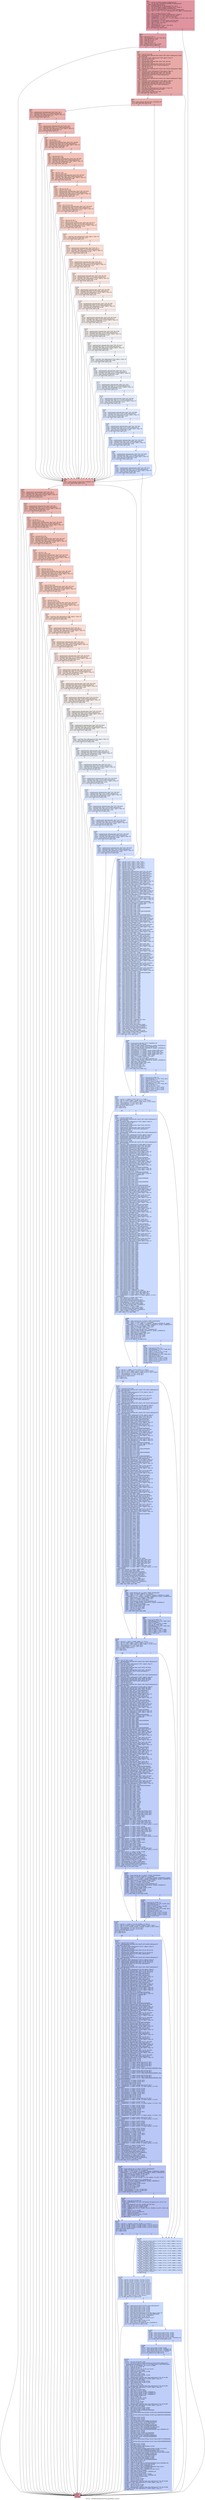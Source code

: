 digraph "CFG for '_Z25findScaleSpaceExtrema_gpuPfiiiiiiii' function" {
	label="CFG for '_Z25findScaleSpaceExtrema_gpuPfiiiiiiii' function";

	Node0x593d050 [shape=record,color="#b70d28ff", style=filled, fillcolor="#b70d2870",label="{%9:\l  %10 = tail call i32 @llvm.amdgcn.workgroup.id.x()\l  %11 = tail call align 4 dereferenceable(64) i8 addrspace(4)*\l... @llvm.amdgcn.dispatch.ptr()\l  %12 = getelementptr i8, i8 addrspace(4)* %11, i64 4\l  %13 = tail call i32 @llvm.amdgcn.workitem.id.x(), !range !4\l  %14 = tail call i32 @llvm.amdgcn.workgroup.id.y()\l  %15 = bitcast i8 addrspace(4)* %12 to \<2 x i16\> addrspace(4)*\l  %16 = load \<2 x i16\>, \<2 x i16\> addrspace(4)* %15, align 4, !invariant.load\l... !5\l  %17 = zext \<2 x i16\> %16 to \<2 x i32\>\l  %18 = tail call i32 @llvm.amdgcn.workitem.id.y(), !range !4\l  %19 = insertelement \<2 x i32\> poison, i32 %14, i64 0\l  %20 = insertelement \<2 x i32\> %19, i32 %10, i64 1\l  %21 = shufflevector \<2 x i32\> %17, \<2 x i32\> poison, \<2 x i32\> \<i32 1, i32 0\>\l  %22 = mul \<2 x i32\> %20, %21\l  %23 = insertelement \<2 x i32\> poison, i32 %18, i64 0\l  %24 = insertelement \<2 x i32\> %23, i32 %13, i64 1\l  %25 = add \<2 x i32\> %22, %24\l  %26 = add nsw i32 %5, -5\l  %27 = extractelement \<2 x i32\> %25, i64 0\l  %28 = icmp slt i32 %27, %26\l  br i1 %28, label %29, label %1470\l|{<s0>T|<s1>F}}"];
	Node0x593d050:s0 -> Node0x59478b0;
	Node0x593d050:s1 -> Node0x5947900;
	Node0x59478b0 [shape=record,color="#3d50c3ff", style=filled, fillcolor="#be242e70",label="{%29:\l29:                                               \l  %30 = add nsw i32 %3, -5\l  %31 = extractelement \<2 x i32\> %25, i64 1\l  %32 = icmp sge i32 %31, %30\l  %33 = icmp slt i32 %31, 5\l  %34 = or i1 %32, %33\l  %35 = icmp slt i32 %27, 5\l  %36 = select i1 %34, i1 true, i1 %35\l  br i1 %36, label %1470, label %37\l|{<s0>T|<s1>F}}"];
	Node0x59478b0:s0 -> Node0x5947900;
	Node0x59478b0:s1 -> Node0x593d720;
	Node0x593d720 [shape=record,color="#3d50c3ff", style=filled, fillcolor="#ca3b3770",label="{%37:\l37:                                               \l  %38 = sext i32 %2 to i64\l  %39 = getelementptr inbounds [60 x float*], [60 x float*] addrspace(1)* @pd,\l... i64 0, i64 %38\l  %40 = load float*, float* addrspace(1)* %39, align 8, !tbaa !6\l  %41 = mul nsw i32 %27, %4\l  %42 = sext i32 %41 to i64\l  %43 = getelementptr inbounds float, float* %40, i64 %42\l  %44 = zext i32 %31 to i64\l  %45 = getelementptr inbounds float, float* %43, i64 %44\l  %46 = addrspacecast float* %45 to float addrspace(1)*\l  %47 = add nsw i32 %2, -1\l  %48 = sext i32 %47 to i64\l  %49 = getelementptr inbounds [60 x float*], [60 x float*] addrspace(1)* @pd,\l... i64 0, i64 %48\l  %50 = load float*, float* addrspace(1)* %49, align 8, !tbaa !6\l  %51 = getelementptr inbounds float, float* %50, i64 %42\l  %52 = getelementptr inbounds float, float* %51, i64 %44\l  %53 = addrspacecast float* %52 to float addrspace(1)*\l  %54 = add nsw i32 %2, 1\l  %55 = sext i32 %54 to i64\l  %56 = getelementptr inbounds [60 x float*], [60 x float*] addrspace(1)* @pd,\l... i64 0, i64 %55\l  %57 = load float*, float* addrspace(1)* %56, align 8, !tbaa !6\l  %58 = getelementptr inbounds float, float* %57, i64 %42\l  %59 = getelementptr inbounds float, float* %58, i64 %44\l  %60 = addrspacecast float* %59 to float addrspace(1)*\l  %61 = add nsw i32 %7, 2\l  %62 = sdiv i32 %2, %61\l  %63 = load float, float addrspace(1)* %46, align 4, !tbaa !10\l  %64 = tail call float @llvm.fabs.f32(float %63)\l  %65 = sitofp i32 %6 to float\l  %66 = fcmp contract ogt float %64, %65\l  br i1 %66, label %67, label %1470\l|{<s0>T|<s1>F}}"];
	Node0x593d720:s0 -> Node0x5947cb0;
	Node0x593d720:s1 -> Node0x5947900;
	Node0x5947cb0 [shape=record,color="#3d50c3ff", style=filled, fillcolor="#d0473d70",label="{%67:\l67:                                               \l  %68 = fcmp contract ogt float %63, 0.000000e+00\l  br i1 %68, label %69, label %206\l|{<s0>T|<s1>F}}"];
	Node0x5947cb0:s0 -> Node0x59494d0;
	Node0x5947cb0:s1 -> Node0x5949520;
	Node0x59494d0 [shape=record,color="#3d50c3ff", style=filled, fillcolor="#d8564670",label="{%69:\l69:                                               \l  %70 = getelementptr inbounds float, float* %45, i64 -1\l  %71 = addrspacecast float* %70 to float addrspace(1)*\l  %72 = load float, float addrspace(1)* %71, align 4, !tbaa !10\l  %73 = fcmp contract ult float %63, %72\l  br i1 %73, label %206, label %74\l|{<s0>T|<s1>F}}"];
	Node0x59494d0:s0 -> Node0x5949520;
	Node0x59494d0:s1 -> Node0x59498c0;
	Node0x59498c0 [shape=record,color="#3d50c3ff", style=filled, fillcolor="#de614d70",label="{%74:\l74:                                               \l  %75 = getelementptr inbounds float, float* %45, i64 1\l  %76 = addrspacecast float* %75 to float addrspace(1)*\l  %77 = load float, float addrspace(1)* %76, align 4, !tbaa !10\l  %78 = fcmp contract ult float %63, %77\l  br i1 %78, label %206, label %79\l|{<s0>T|<s1>F}}"];
	Node0x59498c0:s0 -> Node0x5949520;
	Node0x59498c0:s1 -> Node0x5949bd0;
	Node0x5949bd0 [shape=record,color="#3d50c3ff", style=filled, fillcolor="#e5705870",label="{%79:\l79:                                               \l  %80 = xor i32 %4, -1\l  %81 = sext i32 %80 to i64\l  %82 = getelementptr inbounds float, float* %45, i64 %81\l  %83 = addrspacecast float* %82 to float addrspace(1)*\l  %84 = load float, float addrspace(1)* %83, align 4, !tbaa !10\l  %85 = fcmp contract ult float %63, %84\l  br i1 %85, label %206, label %86\l|{<s0>T|<s1>F}}"];
	Node0x5949bd0:s0 -> Node0x5949520;
	Node0x5949bd0:s1 -> Node0x5949fe0;
	Node0x5949fe0 [shape=record,color="#3d50c3ff", style=filled, fillcolor="#e97a5f70",label="{%86:\l86:                                               \l  %87 = sub nsw i32 0, %4\l  %88 = sext i32 %87 to i64\l  %89 = getelementptr inbounds float, float* %45, i64 %88\l  %90 = addrspacecast float* %89 to float addrspace(1)*\l  %91 = load float, float addrspace(1)* %90, align 4, !tbaa !10\l  %92 = fcmp contract ult float %63, %91\l  br i1 %92, label %206, label %93\l|{<s0>T|<s1>F}}"];
	Node0x5949fe0:s0 -> Node0x5949520;
	Node0x5949fe0:s1 -> Node0x594a3f0;
	Node0x594a3f0 [shape=record,color="#3d50c3ff", style=filled, fillcolor="#ef886b70",label="{%93:\l93:                                               \l  %94 = sub i32 1, %4\l  %95 = sext i32 %94 to i64\l  %96 = getelementptr inbounds float, float* %45, i64 %95\l  %97 = addrspacecast float* %96 to float addrspace(1)*\l  %98 = load float, float addrspace(1)* %97, align 4, !tbaa !10\l  %99 = fcmp contract ult float %63, %98\l  br i1 %99, label %206, label %100\l|{<s0>T|<s1>F}}"];
	Node0x594a3f0:s0 -> Node0x5949520;
	Node0x594a3f0:s1 -> Node0x594a800;
	Node0x594a800 [shape=record,color="#3d50c3ff", style=filled, fillcolor="#f2907270",label="{%100:\l100:                                              \l  %101 = add nsw i32 %4, -1\l  %102 = sext i32 %101 to i64\l  %103 = getelementptr inbounds float, float* %45, i64 %102\l  %104 = addrspacecast float* %103 to float addrspace(1)*\l  %105 = load float, float addrspace(1)* %104, align 4, !tbaa !10\l  %106 = fcmp contract ult float %63, %105\l  br i1 %106, label %206, label %107\l|{<s0>T|<s1>F}}"];
	Node0x594a800:s0 -> Node0x5949520;
	Node0x594a800:s1 -> Node0x594ac10;
	Node0x594ac10 [shape=record,color="#3d50c3ff", style=filled, fillcolor="#f59c7d70",label="{%107:\l107:                                              \l  %108 = sext i32 %4 to i64\l  %109 = getelementptr inbounds float, float* %45, i64 %108\l  %110 = addrspacecast float* %109 to float addrspace(1)*\l  %111 = load float, float addrspace(1)* %110, align 4, !tbaa !10\l  %112 = fcmp contract ult float %63, %111\l  br i1 %112, label %206, label %113\l|{<s0>T|<s1>F}}"];
	Node0x594ac10:s0 -> Node0x5949520;
	Node0x594ac10:s1 -> Node0x594af90;
	Node0x594af90 [shape=record,color="#3d50c3ff", style=filled, fillcolor="#f6a38570",label="{%113:\l113:                                              \l  %114 = add nsw i32 %4, 1\l  %115 = sext i32 %114 to i64\l  %116 = getelementptr inbounds float, float* %45, i64 %115\l  %117 = addrspacecast float* %116 to float addrspace(1)*\l  %118 = load float, float addrspace(1)* %117, align 4, !tbaa !10\l  %119 = fcmp contract ult float %63, %118\l  br i1 %119, label %206, label %120\l|{<s0>T|<s1>F}}"];
	Node0x594af90:s0 -> Node0x5949520;
	Node0x594af90:s1 -> Node0x594b3a0;
	Node0x594b3a0 [shape=record,color="#3d50c3ff", style=filled, fillcolor="#f7af9170",label="{%120:\l120:                                              \l  %121 = load float, float addrspace(1)* %60, align 4, !tbaa !10\l  %122 = fcmp contract ult float %63, %121\l  br i1 %122, label %206, label %123\l|{<s0>T|<s1>F}}"];
	Node0x594b3a0:s0 -> Node0x5949520;
	Node0x594b3a0:s1 -> Node0x594b5a0;
	Node0x594b5a0 [shape=record,color="#3d50c3ff", style=filled, fillcolor="#f7b59970",label="{%123:\l123:                                              \l  %124 = getelementptr inbounds float, float* %59, i64 -1\l  %125 = addrspacecast float* %124 to float addrspace(1)*\l  %126 = load float, float addrspace(1)* %125, align 4, !tbaa !10\l  %127 = fcmp contract ult float %63, %126\l  br i1 %127, label %206, label %128\l|{<s0>T|<s1>F}}"];
	Node0x594b5a0:s0 -> Node0x5949520;
	Node0x594b5a0:s1 -> Node0x594b8b0;
	Node0x594b8b0 [shape=record,color="#3d50c3ff", style=filled, fillcolor="#f6bfa670",label="{%128:\l128:                                              \l  %129 = getelementptr inbounds float, float* %59, i64 1\l  %130 = addrspacecast float* %129 to float addrspace(1)*\l  %131 = load float, float addrspace(1)* %130, align 4, !tbaa !10\l  %132 = fcmp contract ult float %63, %131\l  br i1 %132, label %206, label %133\l|{<s0>T|<s1>F}}"];
	Node0x594b8b0:s0 -> Node0x5949520;
	Node0x594b8b0:s1 -> Node0x5949240;
	Node0x5949240 [shape=record,color="#3d50c3ff", style=filled, fillcolor="#f4c5ad70",label="{%133:\l133:                                              \l  %134 = getelementptr inbounds float, float* %59, i64 %81\l  %135 = addrspacecast float* %134 to float addrspace(1)*\l  %136 = load float, float addrspace(1)* %135, align 4, !tbaa !10\l  %137 = fcmp contract ult float %63, %136\l  br i1 %137, label %206, label %138\l|{<s0>T|<s1>F}}"];
	Node0x5949240:s0 -> Node0x5949520;
	Node0x5949240:s1 -> Node0x59493e0;
	Node0x59493e0 [shape=record,color="#3d50c3ff", style=filled, fillcolor="#f1ccb870",label="{%138:\l138:                                              \l  %139 = getelementptr inbounds float, float* %59, i64 %88\l  %140 = addrspacecast float* %139 to float addrspace(1)*\l  %141 = load float, float addrspace(1)* %140, align 4, !tbaa !10\l  %142 = fcmp contract ult float %63, %141\l  br i1 %142, label %206, label %143\l|{<s0>T|<s1>F}}"];
	Node0x59493e0:s0 -> Node0x5949520;
	Node0x59493e0:s1 -> Node0x594c5f0;
	Node0x594c5f0 [shape=record,color="#3d50c3ff", style=filled, fillcolor="#eed0c070",label="{%143:\l143:                                              \l  %144 = getelementptr inbounds float, float* %59, i64 %95\l  %145 = addrspacecast float* %144 to float addrspace(1)*\l  %146 = load float, float addrspace(1)* %145, align 4, !tbaa !10\l  %147 = fcmp contract ult float %63, %146\l  br i1 %147, label %206, label %148\l|{<s0>T|<s1>F}}"];
	Node0x594c5f0:s0 -> Node0x5949520;
	Node0x594c5f0:s1 -> Node0x594c900;
	Node0x594c900 [shape=record,color="#3d50c3ff", style=filled, fillcolor="#e8d6cc70",label="{%148:\l148:                                              \l  %149 = getelementptr inbounds float, float* %59, i64 %102\l  %150 = addrspacecast float* %149 to float addrspace(1)*\l  %151 = load float, float addrspace(1)* %150, align 4, !tbaa !10\l  %152 = fcmp contract ult float %63, %151\l  br i1 %152, label %206, label %153\l|{<s0>T|<s1>F}}"];
	Node0x594c900:s0 -> Node0x5949520;
	Node0x594c900:s1 -> Node0x593f800;
	Node0x593f800 [shape=record,color="#3d50c3ff", style=filled, fillcolor="#e3d9d370",label="{%153:\l153:                                              \l  %154 = getelementptr inbounds float, float* %59, i64 %108\l  %155 = addrspacecast float* %154 to float addrspace(1)*\l  %156 = load float, float addrspace(1)* %155, align 4, !tbaa !10\l  %157 = fcmp contract ult float %63, %156\l  br i1 %157, label %206, label %158\l|{<s0>T|<s1>F}}"];
	Node0x593f800:s0 -> Node0x5949520;
	Node0x593f800:s1 -> Node0x593fb10;
	Node0x593fb10 [shape=record,color="#3d50c3ff", style=filled, fillcolor="#dedcdb70",label="{%158:\l158:                                              \l  %159 = getelementptr inbounds float, float* %59, i64 %115\l  %160 = addrspacecast float* %159 to float addrspace(1)*\l  %161 = load float, float addrspace(1)* %160, align 4, !tbaa !10\l  %162 = fcmp contract ult float %63, %161\l  br i1 %162, label %206, label %163\l|{<s0>T|<s1>F}}"];
	Node0x593fb10:s0 -> Node0x5949520;
	Node0x593fb10:s1 -> Node0x593fe20;
	Node0x593fe20 [shape=record,color="#3d50c3ff", style=filled, fillcolor="#d6dce470",label="{%163:\l163:                                              \l  %164 = load float, float addrspace(1)* %53, align 4, !tbaa !10\l  %165 = fcmp contract ult float %63, %164\l  br i1 %165, label %206, label %166\l|{<s0>T|<s1>F}}"];
	Node0x593fe20:s0 -> Node0x5949520;
	Node0x593fe20:s1 -> Node0x5940020;
	Node0x5940020 [shape=record,color="#3d50c3ff", style=filled, fillcolor="#d1dae970",label="{%166:\l166:                                              \l  %167 = getelementptr inbounds float, float* %52, i64 -1\l  %168 = addrspacecast float* %167 to float addrspace(1)*\l  %169 = load float, float addrspace(1)* %168, align 4, !tbaa !10\l  %170 = fcmp contract ult float %63, %169\l  br i1 %170, label %206, label %171\l|{<s0>T|<s1>F}}"];
	Node0x5940020:s0 -> Node0x5949520;
	Node0x5940020:s1 -> Node0x5940330;
	Node0x5940330 [shape=record,color="#3d50c3ff", style=filled, fillcolor="#c7d7f070",label="{%171:\l171:                                              \l  %172 = getelementptr inbounds float, float* %52, i64 1\l  %173 = addrspacecast float* %172 to float addrspace(1)*\l  %174 = load float, float addrspace(1)* %173, align 4, !tbaa !10\l  %175 = fcmp contract ult float %63, %174\l  br i1 %175, label %206, label %176\l|{<s0>T|<s1>F}}"];
	Node0x5940330:s0 -> Node0x5949520;
	Node0x5940330:s1 -> Node0x5940640;
	Node0x5940640 [shape=record,color="#3d50c3ff", style=filled, fillcolor="#c1d4f470",label="{%176:\l176:                                              \l  %177 = getelementptr inbounds float, float* %52, i64 %81\l  %178 = addrspacecast float* %177 to float addrspace(1)*\l  %179 = load float, float addrspace(1)* %178, align 4, !tbaa !10\l  %180 = fcmp contract ult float %63, %179\l  br i1 %180, label %206, label %181\l|{<s0>T|<s1>F}}"];
	Node0x5940640:s0 -> Node0x5949520;
	Node0x5940640:s1 -> Node0x5940950;
	Node0x5940950 [shape=record,color="#3d50c3ff", style=filled, fillcolor="#b9d0f970",label="{%181:\l181:                                              \l  %182 = getelementptr inbounds float, float* %52, i64 %88\l  %183 = addrspacecast float* %182 to float addrspace(1)*\l  %184 = load float, float addrspace(1)* %183, align 4, !tbaa !10\l  %185 = fcmp contract ult float %63, %184\l  br i1 %185, label %206, label %186\l|{<s0>T|<s1>F}}"];
	Node0x5940950:s0 -> Node0x5949520;
	Node0x5940950:s1 -> Node0x594f490;
	Node0x594f490 [shape=record,color="#3d50c3ff", style=filled, fillcolor="#b2ccfb70",label="{%186:\l186:                                              \l  %187 = getelementptr inbounds float, float* %52, i64 %95\l  %188 = addrspacecast float* %187 to float addrspace(1)*\l  %189 = load float, float addrspace(1)* %188, align 4, !tbaa !10\l  %190 = fcmp contract ult float %63, %189\l  br i1 %190, label %206, label %191\l|{<s0>T|<s1>F}}"];
	Node0x594f490:s0 -> Node0x5949520;
	Node0x594f490:s1 -> Node0x594f7a0;
	Node0x594f7a0 [shape=record,color="#3d50c3ff", style=filled, fillcolor="#a7c5fe70",label="{%191:\l191:                                              \l  %192 = getelementptr inbounds float, float* %52, i64 %102\l  %193 = addrspacecast float* %192 to float addrspace(1)*\l  %194 = load float, float addrspace(1)* %193, align 4, !tbaa !10\l  %195 = fcmp contract ult float %63, %194\l  br i1 %195, label %206, label %196\l|{<s0>T|<s1>F}}"];
	Node0x594f7a0:s0 -> Node0x5949520;
	Node0x594f7a0:s1 -> Node0x594fab0;
	Node0x594fab0 [shape=record,color="#3d50c3ff", style=filled, fillcolor="#a1c0ff70",label="{%196:\l196:                                              \l  %197 = getelementptr inbounds float, float* %52, i64 %108\l  %198 = addrspacecast float* %197 to float addrspace(1)*\l  %199 = load float, float addrspace(1)* %198, align 4, !tbaa !10\l  %200 = fcmp contract ult float %63, %199\l  br i1 %200, label %206, label %201\l|{<s0>T|<s1>F}}"];
	Node0x594fab0:s0 -> Node0x5949520;
	Node0x594fab0:s1 -> Node0x594fdc0;
	Node0x594fdc0 [shape=record,color="#3d50c3ff", style=filled, fillcolor="#96b7ff70",label="{%201:\l201:                                              \l  %202 = getelementptr inbounds float, float* %52, i64 %115\l  %203 = addrspacecast float* %202 to float addrspace(1)*\l  %204 = load float, float addrspace(1)* %203, align 4, !tbaa !10\l  %205 = fcmp contract ult float %63, %204\l  br i1 %205, label %206, label %345\l|{<s0>T|<s1>F}}"];
	Node0x594fdc0:s0 -> Node0x5949520;
	Node0x594fdc0:s1 -> Node0x59500d0;
	Node0x5949520 [shape=record,color="#3d50c3ff", style=filled, fillcolor="#d0473d70",label="{%206:\l206:                                              \l  %207 = fcmp contract olt float %63, 0.000000e+00\l  br i1 %207, label %208, label %1470\l|{<s0>T|<s1>F}}"];
	Node0x5949520:s0 -> Node0x5950260;
	Node0x5949520:s1 -> Node0x5947900;
	Node0x5950260 [shape=record,color="#3d50c3ff", style=filled, fillcolor="#d8564670",label="{%208:\l208:                                              \l  %209 = getelementptr inbounds float, float* %45, i64 -1\l  %210 = addrspacecast float* %209 to float addrspace(1)*\l  %211 = load float, float addrspace(1)* %210, align 4, !tbaa !10\l  %212 = fcmp contract ugt float %63, %211\l  br i1 %212, label %1470, label %213\l|{<s0>T|<s1>F}}"];
	Node0x5950260:s0 -> Node0x5947900;
	Node0x5950260:s1 -> Node0x5950570;
	Node0x5950570 [shape=record,color="#3d50c3ff", style=filled, fillcolor="#de614d70",label="{%213:\l213:                                              \l  %214 = getelementptr inbounds float, float* %45, i64 1\l  %215 = addrspacecast float* %214 to float addrspace(1)*\l  %216 = load float, float addrspace(1)* %215, align 4, !tbaa !10\l  %217 = fcmp contract ugt float %63, %216\l  br i1 %217, label %1470, label %218\l|{<s0>T|<s1>F}}"];
	Node0x5950570:s0 -> Node0x5947900;
	Node0x5950570:s1 -> Node0x5950880;
	Node0x5950880 [shape=record,color="#3d50c3ff", style=filled, fillcolor="#e5705870",label="{%218:\l218:                                              \l  %219 = xor i32 %4, -1\l  %220 = sext i32 %219 to i64\l  %221 = getelementptr inbounds float, float* %45, i64 %220\l  %222 = addrspacecast float* %221 to float addrspace(1)*\l  %223 = load float, float addrspace(1)* %222, align 4, !tbaa !10\l  %224 = fcmp contract ugt float %63, %223\l  br i1 %224, label %1470, label %225\l|{<s0>T|<s1>F}}"];
	Node0x5950880:s0 -> Node0x5947900;
	Node0x5950880:s1 -> Node0x5950c90;
	Node0x5950c90 [shape=record,color="#3d50c3ff", style=filled, fillcolor="#e97a5f70",label="{%225:\l225:                                              \l  %226 = sub nsw i32 0, %4\l  %227 = sext i32 %226 to i64\l  %228 = getelementptr inbounds float, float* %45, i64 %227\l  %229 = addrspacecast float* %228 to float addrspace(1)*\l  %230 = load float, float addrspace(1)* %229, align 4, !tbaa !10\l  %231 = fcmp contract ugt float %63, %230\l  br i1 %231, label %1470, label %232\l|{<s0>T|<s1>F}}"];
	Node0x5950c90:s0 -> Node0x5947900;
	Node0x5950c90:s1 -> Node0x59510a0;
	Node0x59510a0 [shape=record,color="#3d50c3ff", style=filled, fillcolor="#ef886b70",label="{%232:\l232:                                              \l  %233 = sub i32 1, %4\l  %234 = sext i32 %233 to i64\l  %235 = getelementptr inbounds float, float* %45, i64 %234\l  %236 = addrspacecast float* %235 to float addrspace(1)*\l  %237 = load float, float addrspace(1)* %236, align 4, !tbaa !10\l  %238 = fcmp contract ugt float %63, %237\l  br i1 %238, label %1470, label %239\l|{<s0>T|<s1>F}}"];
	Node0x59510a0:s0 -> Node0x5947900;
	Node0x59510a0:s1 -> Node0x59514b0;
	Node0x59514b0 [shape=record,color="#3d50c3ff", style=filled, fillcolor="#f2907270",label="{%239:\l239:                                              \l  %240 = add nsw i32 %4, -1\l  %241 = sext i32 %240 to i64\l  %242 = getelementptr inbounds float, float* %45, i64 %241\l  %243 = addrspacecast float* %242 to float addrspace(1)*\l  %244 = load float, float addrspace(1)* %243, align 4, !tbaa !10\l  %245 = fcmp contract ugt float %63, %244\l  br i1 %245, label %1470, label %246\l|{<s0>T|<s1>F}}"];
	Node0x59514b0:s0 -> Node0x5947900;
	Node0x59514b0:s1 -> Node0x59518c0;
	Node0x59518c0 [shape=record,color="#3d50c3ff", style=filled, fillcolor="#f59c7d70",label="{%246:\l246:                                              \l  %247 = sext i32 %4 to i64\l  %248 = getelementptr inbounds float, float* %45, i64 %247\l  %249 = addrspacecast float* %248 to float addrspace(1)*\l  %250 = load float, float addrspace(1)* %249, align 4, !tbaa !10\l  %251 = fcmp contract ugt float %63, %250\l  br i1 %251, label %1470, label %252\l|{<s0>T|<s1>F}}"];
	Node0x59518c0:s0 -> Node0x5947900;
	Node0x59518c0:s1 -> Node0x5951c40;
	Node0x5951c40 [shape=record,color="#3d50c3ff", style=filled, fillcolor="#f6a38570",label="{%252:\l252:                                              \l  %253 = add nsw i32 %4, 1\l  %254 = sext i32 %253 to i64\l  %255 = getelementptr inbounds float, float* %45, i64 %254\l  %256 = addrspacecast float* %255 to float addrspace(1)*\l  %257 = load float, float addrspace(1)* %256, align 4, !tbaa !10\l  %258 = fcmp contract ugt float %63, %257\l  br i1 %258, label %1470, label %259\l|{<s0>T|<s1>F}}"];
	Node0x5951c40:s0 -> Node0x5947900;
	Node0x5951c40:s1 -> Node0x594bab0;
	Node0x594bab0 [shape=record,color="#3d50c3ff", style=filled, fillcolor="#f7af9170",label="{%259:\l259:                                              \l  %260 = load float, float addrspace(1)* %60, align 4, !tbaa !10\l  %261 = fcmp contract ugt float %63, %260\l  br i1 %261, label %1470, label %262\l|{<s0>T|<s1>F}}"];
	Node0x594bab0:s0 -> Node0x5947900;
	Node0x594bab0:s1 -> Node0x594bcb0;
	Node0x594bcb0 [shape=record,color="#3d50c3ff", style=filled, fillcolor="#f7b59970",label="{%262:\l262:                                              \l  %263 = getelementptr inbounds float, float* %59, i64 -1\l  %264 = addrspacecast float* %263 to float addrspace(1)*\l  %265 = load float, float addrspace(1)* %264, align 4, !tbaa !10\l  %266 = fcmp contract ugt float %63, %265\l  br i1 %266, label %1470, label %267\l|{<s0>T|<s1>F}}"];
	Node0x594bcb0:s0 -> Node0x5947900;
	Node0x594bcb0:s1 -> Node0x594bfc0;
	Node0x594bfc0 [shape=record,color="#3d50c3ff", style=filled, fillcolor="#f6bfa670",label="{%267:\l267:                                              \l  %268 = getelementptr inbounds float, float* %59, i64 1\l  %269 = addrspacecast float* %268 to float addrspace(1)*\l  %270 = load float, float addrspace(1)* %269, align 4, !tbaa !10\l  %271 = fcmp contract ugt float %63, %270\l  br i1 %271, label %1470, label %272\l|{<s0>T|<s1>F}}"];
	Node0x594bfc0:s0 -> Node0x5947900;
	Node0x594bfc0:s1 -> Node0x594c160;
	Node0x594c160 [shape=record,color="#3d50c3ff", style=filled, fillcolor="#f4c5ad70",label="{%272:\l272:                                              \l  %273 = getelementptr inbounds float, float* %59, i64 %220\l  %274 = addrspacecast float* %273 to float addrspace(1)*\l  %275 = load float, float addrspace(1)* %274, align 4, !tbaa !10\l  %276 = fcmp contract ugt float %63, %275\l  br i1 %276, label %1470, label %277\l|{<s0>T|<s1>F}}"];
	Node0x594c160:s0 -> Node0x5947900;
	Node0x594c160:s1 -> Node0x5953390;
	Node0x5953390 [shape=record,color="#3d50c3ff", style=filled, fillcolor="#f1ccb870",label="{%277:\l277:                                              \l  %278 = getelementptr inbounds float, float* %59, i64 %227\l  %279 = addrspacecast float* %278 to float addrspace(1)*\l  %280 = load float, float addrspace(1)* %279, align 4, !tbaa !10\l  %281 = fcmp contract ugt float %63, %280\l  br i1 %281, label %1470, label %282\l|{<s0>T|<s1>F}}"];
	Node0x5953390:s0 -> Node0x5947900;
	Node0x5953390:s1 -> Node0x59536a0;
	Node0x59536a0 [shape=record,color="#3d50c3ff", style=filled, fillcolor="#eed0c070",label="{%282:\l282:                                              \l  %283 = getelementptr inbounds float, float* %59, i64 %234\l  %284 = addrspacecast float* %283 to float addrspace(1)*\l  %285 = load float, float addrspace(1)* %284, align 4, !tbaa !10\l  %286 = fcmp contract ugt float %63, %285\l  br i1 %286, label %1470, label %287\l|{<s0>T|<s1>F}}"];
	Node0x59536a0:s0 -> Node0x5947900;
	Node0x59536a0:s1 -> Node0x59539b0;
	Node0x59539b0 [shape=record,color="#3d50c3ff", style=filled, fillcolor="#e8d6cc70",label="{%287:\l287:                                              \l  %288 = getelementptr inbounds float, float* %59, i64 %241\l  %289 = addrspacecast float* %288 to float addrspace(1)*\l  %290 = load float, float addrspace(1)* %289, align 4, !tbaa !10\l  %291 = fcmp contract ugt float %63, %290\l  br i1 %291, label %1470, label %292\l|{<s0>T|<s1>F}}"];
	Node0x59539b0:s0 -> Node0x5947900;
	Node0x59539b0:s1 -> Node0x5953cc0;
	Node0x5953cc0 [shape=record,color="#3d50c3ff", style=filled, fillcolor="#e3d9d370",label="{%292:\l292:                                              \l  %293 = getelementptr inbounds float, float* %59, i64 %247\l  %294 = addrspacecast float* %293 to float addrspace(1)*\l  %295 = load float, float addrspace(1)* %294, align 4, !tbaa !10\l  %296 = fcmp contract ugt float %63, %295\l  br i1 %296, label %1470, label %297\l|{<s0>T|<s1>F}}"];
	Node0x5953cc0:s0 -> Node0x5947900;
	Node0x5953cc0:s1 -> Node0x5930b00;
	Node0x5930b00 [shape=record,color="#3d50c3ff", style=filled, fillcolor="#dedcdb70",label="{%297:\l297:                                              \l  %298 = getelementptr inbounds float, float* %59, i64 %254\l  %299 = addrspacecast float* %298 to float addrspace(1)*\l  %300 = load float, float addrspace(1)* %299, align 4, !tbaa !10\l  %301 = fcmp contract ugt float %63, %300\l  br i1 %301, label %1470, label %302\l|{<s0>T|<s1>F}}"];
	Node0x5930b00:s0 -> Node0x5947900;
	Node0x5930b00:s1 -> Node0x5930e10;
	Node0x5930e10 [shape=record,color="#3d50c3ff", style=filled, fillcolor="#d6dce470",label="{%302:\l302:                                              \l  %303 = load float, float addrspace(1)* %53, align 4, !tbaa !10\l  %304 = fcmp contract ugt float %63, %303\l  br i1 %304, label %1470, label %305\l|{<s0>T|<s1>F}}"];
	Node0x5930e10:s0 -> Node0x5947900;
	Node0x5930e10:s1 -> Node0x5931010;
	Node0x5931010 [shape=record,color="#3d50c3ff", style=filled, fillcolor="#d1dae970",label="{%305:\l305:                                              \l  %306 = getelementptr inbounds float, float* %52, i64 -1\l  %307 = addrspacecast float* %306 to float addrspace(1)*\l  %308 = load float, float addrspace(1)* %307, align 4, !tbaa !10\l  %309 = fcmp contract ugt float %63, %308\l  br i1 %309, label %1470, label %310\l|{<s0>T|<s1>F}}"];
	Node0x5931010:s0 -> Node0x5947900;
	Node0x5931010:s1 -> Node0x5954200;
	Node0x5954200 [shape=record,color="#3d50c3ff", style=filled, fillcolor="#c7d7f070",label="{%310:\l310:                                              \l  %311 = getelementptr inbounds float, float* %52, i64 1\l  %312 = addrspacecast float* %311 to float addrspace(1)*\l  %313 = load float, float addrspace(1)* %312, align 4, !tbaa !10\l  %314 = fcmp contract ugt float %63, %313\l  br i1 %314, label %1470, label %315\l|{<s0>T|<s1>F}}"];
	Node0x5954200:s0 -> Node0x5947900;
	Node0x5954200:s1 -> Node0x5955160;
	Node0x5955160 [shape=record,color="#3d50c3ff", style=filled, fillcolor="#c1d4f470",label="{%315:\l315:                                              \l  %316 = getelementptr inbounds float, float* %52, i64 %220\l  %317 = addrspacecast float* %316 to float addrspace(1)*\l  %318 = load float, float addrspace(1)* %317, align 4, !tbaa !10\l  %319 = fcmp contract ugt float %63, %318\l  br i1 %319, label %1470, label %320\l|{<s0>T|<s1>F}}"];
	Node0x5955160:s0 -> Node0x5947900;
	Node0x5955160:s1 -> Node0x5955470;
	Node0x5955470 [shape=record,color="#3d50c3ff", style=filled, fillcolor="#b9d0f970",label="{%320:\l320:                                              \l  %321 = getelementptr inbounds float, float* %52, i64 %227\l  %322 = addrspacecast float* %321 to float addrspace(1)*\l  %323 = load float, float addrspace(1)* %322, align 4, !tbaa !10\l  %324 = fcmp contract ugt float %63, %323\l  br i1 %324, label %1470, label %325\l|{<s0>T|<s1>F}}"];
	Node0x5955470:s0 -> Node0x5947900;
	Node0x5955470:s1 -> Node0x5955780;
	Node0x5955780 [shape=record,color="#3d50c3ff", style=filled, fillcolor="#b2ccfb70",label="{%325:\l325:                                              \l  %326 = getelementptr inbounds float, float* %52, i64 %234\l  %327 = addrspacecast float* %326 to float addrspace(1)*\l  %328 = load float, float addrspace(1)* %327, align 4, !tbaa !10\l  %329 = fcmp contract ugt float %63, %328\l  br i1 %329, label %1470, label %330\l|{<s0>T|<s1>F}}"];
	Node0x5955780:s0 -> Node0x5947900;
	Node0x5955780:s1 -> Node0x5955a90;
	Node0x5955a90 [shape=record,color="#3d50c3ff", style=filled, fillcolor="#a7c5fe70",label="{%330:\l330:                                              \l  %331 = getelementptr inbounds float, float* %52, i64 %241\l  %332 = addrspacecast float* %331 to float addrspace(1)*\l  %333 = load float, float addrspace(1)* %332, align 4, !tbaa !10\l  %334 = fcmp contract ugt float %63, %333\l  br i1 %334, label %1470, label %335\l|{<s0>T|<s1>F}}"];
	Node0x5955a90:s0 -> Node0x5947900;
	Node0x5955a90:s1 -> Node0x5955da0;
	Node0x5955da0 [shape=record,color="#3d50c3ff", style=filled, fillcolor="#a1c0ff70",label="{%335:\l335:                                              \l  %336 = getelementptr inbounds float, float* %52, i64 %247\l  %337 = addrspacecast float* %336 to float addrspace(1)*\l  %338 = load float, float addrspace(1)* %337, align 4, !tbaa !10\l  %339 = fcmp contract ugt float %63, %338\l  br i1 %339, label %1470, label %340\l|{<s0>T|<s1>F}}"];
	Node0x5955da0:s0 -> Node0x5947900;
	Node0x5955da0:s1 -> Node0x59560b0;
	Node0x59560b0 [shape=record,color="#3d50c3ff", style=filled, fillcolor="#96b7ff70",label="{%340:\l340:                                              \l  %341 = getelementptr inbounds float, float* %52, i64 %254\l  %342 = addrspacecast float* %341 to float addrspace(1)*\l  %343 = load float, float addrspace(1)* %342, align 4, !tbaa !10\l  %344 = fcmp contract ugt float %63, %343\l  br i1 %344, label %1470, label %345\l|{<s0>T|<s1>F}}"];
	Node0x59560b0:s0 -> Node0x5947900;
	Node0x59560b0:s1 -> Node0x59500d0;
	Node0x59500d0 [shape=record,color="#3d50c3ff", style=filled, fillcolor="#96b7ff70",label="{%345:\l345:                                              \l  %346 = phi i64 [ %220, %340 ], [ %81, %201 ]\l  %347 = phi i64 [ %241, %340 ], [ %102, %201 ]\l  %348 = phi i64 [ %234, %340 ], [ %95, %201 ]\l  %349 = phi i64 [ %254, %340 ], [ %115, %201 ]\l  %350 = phi i64 [ %227, %340 ], [ %88, %201 ]\l  %351 = phi i64 [ %247, %340 ], [ %108, %201 ]\l  %352 = mul nsw i32 %62, %61\l  %353 = zext i32 %31 to i64\l  %354 = getelementptr inbounds float, float* %43, i64 %353\l  %355 = addrspacecast float* %354 to float addrspace(1)*\l  %356 = getelementptr inbounds float, float* %51, i64 %353\l  %357 = addrspacecast float* %356 to float addrspace(1)*\l  %358 = getelementptr inbounds float, float* %58, i64 %353\l  %359 = addrspacecast float* %358 to float addrspace(1)*\l  %360 = getelementptr inbounds float, float* %354, i64 1\l  %361 = addrspacecast float* %360 to float addrspace(1)*\l  %362 = load float, float addrspace(1)* %361, align 4, !tbaa !10\l  %363 = getelementptr inbounds float, float* %354, i64 -1\l  %364 = addrspacecast float* %363 to float addrspace(1)*\l  %365 = load float, float addrspace(1)* %364, align 4, !tbaa !10\l  %366 = fsub contract float %362, %365\l  %367 = fmul contract float %366, 0x3F056AC020000000\l  %368 = getelementptr inbounds float, float* %354, i64 %351\l  %369 = addrspacecast float* %368 to float addrspace(1)*\l  %370 = load float, float addrspace(1)* %369, align 4, !tbaa !10\l  %371 = getelementptr inbounds float, float* %354, i64 %350\l  %372 = addrspacecast float* %371 to float addrspace(1)*\l  %373 = load float, float addrspace(1)* %372, align 4, !tbaa !10\l  %374 = fsub contract float %370, %373\l  %375 = fmul contract float %374, 0x3F056AC020000000\l  %376 = load float, float addrspace(1)* %359, align 4, !tbaa !10\l  %377 = load float, float addrspace(1)* %357, align 4, !tbaa !10\l  %378 = fsub contract float %376, %377\l  %379 = fmul contract float %378, 0x3F056AC020000000\l  %380 = load float, float addrspace(1)* %355, align 4, !tbaa !10\l  %381 = fmul contract float %380, 2.000000e+00\l  %382 = fadd contract float %362, %365\l  %383 = fsub contract float %382, %381\l  %384 = fmul contract float %383, 0x3F156AC020000000\l  %385 = fadd contract float %370, %373\l  %386 = fsub contract float %385, %381\l  %387 = fmul contract float %386, 0x3F156AC020000000\l  %388 = fadd contract float %376, %377\l  %389 = fsub contract float %388, %381\l  %390 = fmul contract float %389, 0x3F156AC020000000\l  %391 = getelementptr inbounds float, float* %354, i64 %349\l  %392 = addrspacecast float* %391 to float addrspace(1)*\l  %393 = load float, float addrspace(1)* %392, align 4, !tbaa !10\l  %394 = getelementptr inbounds float, float* %354, i64 %348\l  %395 = addrspacecast float* %394 to float addrspace(1)*\l  %396 = load float, float addrspace(1)* %395, align 4, !tbaa !10\l  %397 = fsub contract float %393, %396\l  %398 = getelementptr inbounds float, float* %354, i64 %347\l  %399 = addrspacecast float* %398 to float addrspace(1)*\l  %400 = load float, float addrspace(1)* %399, align 4, !tbaa !10\l  %401 = fsub contract float %397, %400\l  %402 = getelementptr inbounds float, float* %354, i64 %346\l  %403 = addrspacecast float* %402 to float addrspace(1)*\l  %404 = load float, float addrspace(1)* %403, align 4, !tbaa !10\l  %405 = fadd contract float %401, %404\l  %406 = fmul contract float %405, 0x3EF56AC020000000\l  %407 = getelementptr inbounds float, float* %358, i64 1\l  %408 = addrspacecast float* %407 to float addrspace(1)*\l  %409 = load float, float addrspace(1)* %408, align 4, !tbaa !10\l  %410 = getelementptr inbounds float, float* %358, i64 -1\l  %411 = addrspacecast float* %410 to float addrspace(1)*\l  %412 = load float, float addrspace(1)* %411, align 4, !tbaa !10\l  %413 = fsub contract float %409, %412\l  %414 = getelementptr inbounds float, float* %356, i64 1\l  %415 = addrspacecast float* %414 to float addrspace(1)*\l  %416 = load float, float addrspace(1)* %415, align 4, !tbaa !10\l  %417 = fsub contract float %413, %416\l  %418 = getelementptr inbounds float, float* %356, i64 -1\l  %419 = addrspacecast float* %418 to float addrspace(1)*\l  %420 = load float, float addrspace(1)* %419, align 4, !tbaa !10\l  %421 = fadd contract float %417, %420\l  %422 = fmul contract float %421, 0x3EF56AC020000000\l  %423 = getelementptr inbounds float, float* %358, i64 %351\l  %424 = addrspacecast float* %423 to float addrspace(1)*\l  %425 = load float, float addrspace(1)* %424, align 4, !tbaa !10\l  %426 = getelementptr inbounds float, float* %358, i64 %350\l  %427 = addrspacecast float* %426 to float addrspace(1)*\l  %428 = load float, float addrspace(1)* %427, align 4, !tbaa !10\l  %429 = fsub contract float %425, %428\l  %430 = getelementptr inbounds float, float* %356, i64 %351\l  %431 = addrspacecast float* %430 to float addrspace(1)*\l  %432 = load float, float addrspace(1)* %431, align 4, !tbaa !10\l  %433 = fsub contract float %429, %432\l  %434 = getelementptr inbounds float, float* %356, i64 %350\l  %435 = addrspacecast float* %434 to float addrspace(1)*\l  %436 = load float, float addrspace(1)* %435, align 4, !tbaa !10\l  %437 = fadd contract float %433, %436\l  %438 = fmul contract float %437, 0x3EF56AC020000000\l  %439 = fmul contract float %387, %390\l  %440 = fmul contract float %438, %438\l  %441 = fsub contract float %439, %440\l  %442 = fmul contract float %422, %438\l  %443 = fmul contract float %390, %406\l  %444 = fsub contract float %442, %443\l  %445 = fmul contract float %406, %438\l  %446 = fmul contract float %387, %422\l  %447 = fsub contract float %445, %446\l  %448 = fmul contract float %384, %441\l  %449 = fmul contract float %406, %444\l  %450 = fadd contract float %448, %449\l  %451 = fmul contract float %422, %447\l  %452 = fadd contract float %451, %450\l  %453 = fmul contract float %384, %390\l  %454 = fmul contract float %422, %422\l  %455 = fsub contract float %453, %454\l  %456 = fmul contract float %406, %422\l  %457 = fmul contract float %384, %438\l  %458 = fsub contract float %456, %457\l  %459 = fmul contract float %384, %387\l  %460 = fmul contract float %406, %406\l  %461 = fsub contract float %459, %460\l  %462 = fmul contract float %367, %441\l  %463 = fmul contract float %375, %444\l  %464 = fadd contract float %462, %463\l  %465 = fmul contract float %379, %447\l  %466 = fadd contract float %465, %464\l  %467 = fmul contract float %367, %444\l  %468 = fmul contract float %375, %455\l  %469 = fadd contract float %468, %467\l  %470 = fmul contract float %379, %458\l  %471 = fadd contract float %470, %469\l  %472 = fmul contract float %367, %447\l  %473 = fmul contract float %375, %458\l  %474 = fadd contract float %472, %473\l  %475 = fmul contract float %379, %461\l  %476 = fadd contract float %475, %474\l  %477 = fdiv contract float -1.000000e+00, %452\l  %478 = fmul contract float %466, %477\l  %479 = fmul contract float %471, %477\l  %480 = fmul contract float %476, %477\l  %481 = tail call float @llvm.fabs.f32(float %480)\l  %482 = fcmp contract olt float %481, 5.000000e-01\l  %483 = tail call float @llvm.fabs.f32(float %478)\l  %484 = fcmp contract olt float %483, 5.000000e-01\l  %485 = select i1 %482, i1 %484, i1 false\l  %486 = tail call float @llvm.fabs.f32(float %479)\l  %487 = fcmp contract olt float %486, 5.000000e-01\l  %488 = select i1 %485, i1 %487, i1 false\l  br i1 %488, label %524, label %489\l|{<s0>T|<s1>F}}"];
	Node0x59500d0:s0 -> Node0x595b830;
	Node0x59500d0:s1 -> Node0x595b8c0;
	Node0x595b8c0 [shape=record,color="#3d50c3ff", style=filled, fillcolor="#8fb1fe70",label="{%489:\l489:                                              \l  %490 = fcmp contract ogt float %478, 0.000000e+00\l  %491 = fpext float %478 to double\l  %492 = select i1 %490, double 5.000000e-01, double -5.000000e-01\l  %493 = fcmp contract ogt float %479, 0.000000e+00\l  %494 = select i1 %493, double 5.000000e-01, double -5.000000e-01\l  %495 = fpext float %479 to double\l  %496 = insertelement \<2 x double\> poison, double %494, i64 0\l  %497 = insertelement \<2 x double\> %496, double %492, i64 1\l  %498 = insertelement \<2 x double\> poison, double %495, i64 0\l  %499 = insertelement \<2 x double\> %498, double %491, i64 1\l  %500 = fadd contract \<2 x double\> %497, %499\l  %501 = fptosi \<2 x double\> %500 to \<2 x i32\>\l  %502 = add nsw \<2 x i32\> %25, %501\l  %503 = fcmp contract ogt float %480, 0.000000e+00\l  %504 = select i1 %503, double 5.000000e-01, double -5.000000e-01\l  %505 = fpext float %480 to double\l  %506 = fadd contract double %504, %505\l  %507 = fptosi double %506 to i32\l  %508 = add nsw i32 %507, %2\l  %509 = sub nsw i32 %508, %352\l  %510 = icmp slt i32 %509, 1\l  br i1 %510, label %524, label %511\l|{<s0>T|<s1>F}}"];
	Node0x595b8c0:s0 -> Node0x595b830;
	Node0x595b8c0:s1 -> Node0x595c650;
	Node0x595c650 [shape=record,color="#3d50c3ff", style=filled, fillcolor="#88abfd70",label="{%511:\l511:                                              \l  %512 = icmp sgt i32 %509, %7\l  %513 = extractelement \<2 x i32\> %502, i64 0\l  %514 = icmp slt i32 %513, 5\l  %515 = select i1 %512, i1 true, i1 %514\l  %516 = icmp sge i32 %513, %26\l  %517 = extractelement \<2 x i32\> %502, i64 1\l  %518 = icmp slt i32 %517, 5\l  %519 = icmp sge i32 %517, %30\l  %520 = select i1 %515, i1 true, i1 %516\l  %521 = select i1 %520, i1 true, i1 %518\l  %522 = select i1 %521, i1 true, i1 %519\l  %523 = zext i1 %522 to i32\l  br label %524\l}"];
	Node0x595c650 -> Node0x595b830;
	Node0x595b830 [shape=record,color="#3d50c3ff", style=filled, fillcolor="#96b7ff70",label="{%524:\l524:                                              \l  %525 = phi i32 [ 1, %489 ], [ %523, %511 ], [ 2, %345 ]\l  %526 = phi i32 [ %508, %489 ], [ %508, %511 ], [ %2, %345 ]\l  %527 = phi \<2 x i32\> [ %502, %489 ], [ %502, %511 ], [ %25, %345 ]\l  %528 = extractelement \<2 x i32\> %527, i64 0\l  %529 = extractelement \<2 x i32\> %527, i64 1\l  switch i32 %525, label %1470 [\l    i32 0, label %530\l    i32 2, label %1318\l  ]\l|{<s0>def|<s1>0|<s2>2}}"];
	Node0x595b830:s0 -> Node0x5947900;
	Node0x595b830:s1 -> Node0x59529e0;
	Node0x595b830:s2 -> Node0x5952a30;
	Node0x59529e0 [shape=record,color="#3d50c3ff", style=filled, fillcolor="#88abfd70",label="{%530:\l530:                                              \l  %531 = sext i32 %526 to i64\l  %532 = getelementptr inbounds [60 x float*], [60 x float*] addrspace(1)*\l... @pd, i64 0, i64 %531\l  %533 = load float*, float* addrspace(1)* %532, align 8, !tbaa !6\l  %534 = mul nsw i32 %528, %4\l  %535 = sext i32 %534 to i64\l  %536 = getelementptr inbounds float, float* %533, i64 %535\l  %537 = sext i32 %529 to i64\l  %538 = getelementptr inbounds float, float* %536, i64 %537\l  %539 = addrspacecast float* %538 to float addrspace(1)*\l  %540 = add nsw i32 %526, -1\l  %541 = sext i32 %540 to i64\l  %542 = getelementptr inbounds [60 x float*], [60 x float*] addrspace(1)*\l... @pd, i64 0, i64 %541\l  %543 = load float*, float* addrspace(1)* %542, align 8, !tbaa !6\l  %544 = getelementptr inbounds float, float* %543, i64 %535\l  %545 = getelementptr inbounds float, float* %544, i64 %537\l  %546 = addrspacecast float* %545 to float addrspace(1)*\l  %547 = add nsw i32 %526, 1\l  %548 = sext i32 %547 to i64\l  %549 = getelementptr inbounds [60 x float*], [60 x float*] addrspace(1)*\l... @pd, i64 0, i64 %548\l  %550 = load float*, float* addrspace(1)* %549, align 8, !tbaa !6\l  %551 = getelementptr inbounds float, float* %550, i64 %535\l  %552 = getelementptr inbounds float, float* %551, i64 %537\l  %553 = addrspacecast float* %552 to float addrspace(1)*\l  %554 = getelementptr inbounds float, float* %538, i64 1\l  %555 = addrspacecast float* %554 to float addrspace(1)*\l  %556 = load float, float addrspace(1)* %555, align 4, !tbaa !10\l  %557 = getelementptr inbounds float, float* %538, i64 -1\l  %558 = addrspacecast float* %557 to float addrspace(1)*\l  %559 = load float, float addrspace(1)* %558, align 4, !tbaa !10\l  %560 = fsub contract float %556, %559\l  %561 = fmul contract float %560, 0x3F056AC020000000\l  %562 = getelementptr inbounds float, float* %538, i64 %351\l  %563 = addrspacecast float* %562 to float addrspace(1)*\l  %564 = load float, float addrspace(1)* %563, align 4, !tbaa !10\l  %565 = getelementptr inbounds float, float* %538, i64 %350\l  %566 = addrspacecast float* %565 to float addrspace(1)*\l  %567 = load float, float addrspace(1)* %566, align 4, !tbaa !10\l  %568 = fsub contract float %564, %567\l  %569 = fmul contract float %568, 0x3F056AC020000000\l  %570 = load float, float addrspace(1)* %553, align 4, !tbaa !10\l  %571 = load float, float addrspace(1)* %546, align 4, !tbaa !10\l  %572 = fsub contract float %570, %571\l  %573 = fmul contract float %572, 0x3F056AC020000000\l  %574 = load float, float addrspace(1)* %539, align 4, !tbaa !10\l  %575 = fmul contract float %574, 2.000000e+00\l  %576 = fadd contract float %556, %559\l  %577 = fsub contract float %576, %575\l  %578 = fmul contract float %577, 0x3F156AC020000000\l  %579 = fadd contract float %564, %567\l  %580 = fsub contract float %579, %575\l  %581 = fmul contract float %580, 0x3F156AC020000000\l  %582 = fadd contract float %570, %571\l  %583 = fsub contract float %582, %575\l  %584 = fmul contract float %583, 0x3F156AC020000000\l  %585 = getelementptr inbounds float, float* %538, i64 %349\l  %586 = addrspacecast float* %585 to float addrspace(1)*\l  %587 = load float, float addrspace(1)* %586, align 4, !tbaa !10\l  %588 = getelementptr inbounds float, float* %538, i64 %348\l  %589 = addrspacecast float* %588 to float addrspace(1)*\l  %590 = load float, float addrspace(1)* %589, align 4, !tbaa !10\l  %591 = fsub contract float %587, %590\l  %592 = getelementptr inbounds float, float* %538, i64 %347\l  %593 = addrspacecast float* %592 to float addrspace(1)*\l  %594 = load float, float addrspace(1)* %593, align 4, !tbaa !10\l  %595 = fsub contract float %591, %594\l  %596 = getelementptr inbounds float, float* %538, i64 %346\l  %597 = addrspacecast float* %596 to float addrspace(1)*\l  %598 = load float, float addrspace(1)* %597, align 4, !tbaa !10\l  %599 = fadd contract float %595, %598\l  %600 = fmul contract float %599, 0x3EF56AC020000000\l  %601 = getelementptr inbounds float, float* %552, i64 1\l  %602 = addrspacecast float* %601 to float addrspace(1)*\l  %603 = load float, float addrspace(1)* %602, align 4, !tbaa !10\l  %604 = getelementptr inbounds float, float* %552, i64 -1\l  %605 = addrspacecast float* %604 to float addrspace(1)*\l  %606 = load float, float addrspace(1)* %605, align 4, !tbaa !10\l  %607 = fsub contract float %603, %606\l  %608 = getelementptr inbounds float, float* %545, i64 1\l  %609 = addrspacecast float* %608 to float addrspace(1)*\l  %610 = load float, float addrspace(1)* %609, align 4, !tbaa !10\l  %611 = fsub contract float %607, %610\l  %612 = getelementptr inbounds float, float* %545, i64 -1\l  %613 = addrspacecast float* %612 to float addrspace(1)*\l  %614 = load float, float addrspace(1)* %613, align 4, !tbaa !10\l  %615 = fadd contract float %611, %614\l  %616 = fmul contract float %615, 0x3EF56AC020000000\l  %617 = getelementptr inbounds float, float* %552, i64 %351\l  %618 = addrspacecast float* %617 to float addrspace(1)*\l  %619 = load float, float addrspace(1)* %618, align 4, !tbaa !10\l  %620 = getelementptr inbounds float, float* %552, i64 %350\l  %621 = addrspacecast float* %620 to float addrspace(1)*\l  %622 = load float, float addrspace(1)* %621, align 4, !tbaa !10\l  %623 = fsub contract float %619, %622\l  %624 = getelementptr inbounds float, float* %545, i64 %351\l  %625 = addrspacecast float* %624 to float addrspace(1)*\l  %626 = load float, float addrspace(1)* %625, align 4, !tbaa !10\l  %627 = fsub contract float %623, %626\l  %628 = getelementptr inbounds float, float* %545, i64 %350\l  %629 = addrspacecast float* %628 to float addrspace(1)*\l  %630 = load float, float addrspace(1)* %629, align 4, !tbaa !10\l  %631 = fadd contract float %627, %630\l  %632 = fmul contract float %631, 0x3EF56AC020000000\l  %633 = fmul contract float %581, %584\l  %634 = fmul contract float %632, %632\l  %635 = fsub contract float %633, %634\l  %636 = fmul contract float %616, %632\l  %637 = fmul contract float %584, %600\l  %638 = fsub contract float %636, %637\l  %639 = fmul contract float %600, %632\l  %640 = fmul contract float %581, %616\l  %641 = fsub contract float %639, %640\l  %642 = fmul contract float %578, %635\l  %643 = fmul contract float %600, %638\l  %644 = fadd contract float %642, %643\l  %645 = fmul contract float %616, %641\l  %646 = fadd contract float %645, %644\l  %647 = fmul contract float %578, %584\l  %648 = fmul contract float %616, %616\l  %649 = fsub contract float %647, %648\l  %650 = fmul contract float %600, %616\l  %651 = fmul contract float %578, %632\l  %652 = fsub contract float %650, %651\l  %653 = fmul contract float %578, %581\l  %654 = fmul contract float %600, %600\l  %655 = fsub contract float %653, %654\l  %656 = fmul contract float %561, %635\l  %657 = fmul contract float %569, %638\l  %658 = fadd contract float %656, %657\l  %659 = fmul contract float %573, %641\l  %660 = fadd contract float %659, %658\l  %661 = fmul contract float %561, %638\l  %662 = fmul contract float %569, %649\l  %663 = fadd contract float %662, %661\l  %664 = fmul contract float %573, %652\l  %665 = fadd contract float %664, %663\l  %666 = fmul contract float %561, %641\l  %667 = fmul contract float %569, %652\l  %668 = fadd contract float %666, %667\l  %669 = fmul contract float %573, %655\l  %670 = fadd contract float %669, %668\l  %671 = fdiv contract float -1.000000e+00, %646\l  %672 = insertelement \<2 x float\> poison, float %665, i64 0\l  %673 = insertelement \<2 x float\> %672, float %660, i64 1\l  %674 = insertelement \<2 x float\> poison, float %671, i64 0\l  %675 = shufflevector \<2 x float\> %674, \<2 x float\> poison, \<2 x i32\>\l... zeroinitializer\l  %676 = fmul contract \<2 x float\> %673, %675\l  %677 = fmul contract float %670, %671\l  %678 = tail call float @llvm.fabs.f32(float %677)\l  %679 = fcmp contract olt float %678, 5.000000e-01\l  %680 = extractelement \<2 x float\> %676, i64 1\l  %681 = tail call float @llvm.fabs.f32(float %680)\l  %682 = fcmp contract olt float %681, 5.000000e-01\l  %683 = select i1 %679, i1 %682, i1 false\l  %684 = extractelement \<2 x float\> %676, i64 0\l  %685 = tail call float @llvm.fabs.f32(float %684)\l  %686 = fcmp contract olt float %685, 5.000000e-01\l  %687 = select i1 %683, i1 %686, i1 false\l  br i1 %687, label %716, label %688\l|{<s0>T|<s1>F}}"];
	Node0x59529e0:s0 -> Node0x5963ae0;
	Node0x59529e0:s1 -> Node0x5963b30;
	Node0x5963b30 [shape=record,color="#3d50c3ff", style=filled, fillcolor="#81a4fb70",label="{%688:\l688:                                              \l  %689 = fcmp contract ogt \<2 x float\> %676, zeroinitializer\l  %690 = fpext \<2 x float\> %676 to \<2 x double\>\l  %691 = select \<2 x i1\> %689, \<2 x double\> \<double 5.000000e-01, double\l... 5.000000e-01\>, \<2 x double\> \<double -5.000000e-01, double -5.000000e-01\>\l  %692 = fadd contract \<2 x double\> %691, %690\l  %693 = fptosi \<2 x double\> %692 to \<2 x i32\>\l  %694 = add nsw \<2 x i32\> %527, %693\l  %695 = fcmp contract ogt float %677, 0.000000e+00\l  %696 = select i1 %695, double 5.000000e-01, double -5.000000e-01\l  %697 = fpext float %677 to double\l  %698 = fadd contract double %696, %697\l  %699 = fptosi double %698 to i32\l  %700 = add nsw i32 %526, %699\l  %701 = sub nsw i32 %700, %352\l  %702 = icmp slt i32 %701, 1\l  br i1 %702, label %716, label %703\l|{<s0>T|<s1>F}}"];
	Node0x5963b30:s0 -> Node0x5963ae0;
	Node0x5963b30:s1 -> Node0x59644a0;
	Node0x59644a0 [shape=record,color="#3d50c3ff", style=filled, fillcolor="#7a9df870",label="{%703:\l703:                                              \l  %704 = icmp sgt i32 %701, %7\l  %705 = extractelement \<2 x i32\> %694, i64 0\l  %706 = icmp slt i32 %705, 5\l  %707 = select i1 %704, i1 true, i1 %706\l  %708 = icmp sge i32 %705, %26\l  %709 = extractelement \<2 x i32\> %694, i64 1\l  %710 = icmp slt i32 %709, 5\l  %711 = icmp sge i32 %709, %30\l  %712 = select i1 %707, i1 true, i1 %708\l  %713 = select i1 %712, i1 true, i1 %710\l  %714 = select i1 %713, i1 true, i1 %711\l  %715 = zext i1 %714 to i32\l  br label %716\l}"];
	Node0x59644a0 -> Node0x5963ae0;
	Node0x5963ae0 [shape=record,color="#3d50c3ff", style=filled, fillcolor="#88abfd70",label="{%716:\l716:                                              \l  %717 = phi i32 [ 1, %688 ], [ %715, %703 ], [ 2, %530 ]\l  %718 = phi i32 [ %700, %688 ], [ %700, %703 ], [ %526, %530 ]\l  %719 = phi \<2 x i32\> [ %694, %688 ], [ %694, %703 ], [ %527, %530 ]\l  %720 = extractelement \<2 x i32\> %719, i64 0\l  %721 = extractelement \<2 x i32\> %719, i64 1\l  switch i32 %717, label %1470 [\l    i32 0, label %722\l    i32 2, label %1318\l  ]\l|{<s0>def|<s1>0|<s2>2}}"];
	Node0x5963ae0:s0 -> Node0x5947900;
	Node0x5963ae0:s1 -> Node0x5965100;
	Node0x5963ae0:s2 -> Node0x5952a30;
	Node0x5965100 [shape=record,color="#3d50c3ff", style=filled, fillcolor="#7a9df870",label="{%722:\l722:                                              \l  %723 = sext i32 %718 to i64\l  %724 = getelementptr inbounds [60 x float*], [60 x float*] addrspace(1)*\l... @pd, i64 0, i64 %723\l  %725 = load float*, float* addrspace(1)* %724, align 8, !tbaa !6\l  %726 = mul nsw i32 %720, %4\l  %727 = sext i32 %726 to i64\l  %728 = getelementptr inbounds float, float* %725, i64 %727\l  %729 = sext i32 %721 to i64\l  %730 = getelementptr inbounds float, float* %728, i64 %729\l  %731 = addrspacecast float* %730 to float addrspace(1)*\l  %732 = add nsw i32 %718, -1\l  %733 = sext i32 %732 to i64\l  %734 = getelementptr inbounds [60 x float*], [60 x float*] addrspace(1)*\l... @pd, i64 0, i64 %733\l  %735 = load float*, float* addrspace(1)* %734, align 8, !tbaa !6\l  %736 = getelementptr inbounds float, float* %735, i64 %727\l  %737 = getelementptr inbounds float, float* %736, i64 %729\l  %738 = addrspacecast float* %737 to float addrspace(1)*\l  %739 = add nsw i32 %718, 1\l  %740 = sext i32 %739 to i64\l  %741 = getelementptr inbounds [60 x float*], [60 x float*] addrspace(1)*\l... @pd, i64 0, i64 %740\l  %742 = load float*, float* addrspace(1)* %741, align 8, !tbaa !6\l  %743 = getelementptr inbounds float, float* %742, i64 %727\l  %744 = getelementptr inbounds float, float* %743, i64 %729\l  %745 = addrspacecast float* %744 to float addrspace(1)*\l  %746 = getelementptr inbounds float, float* %730, i64 1\l  %747 = addrspacecast float* %746 to float addrspace(1)*\l  %748 = load float, float addrspace(1)* %747, align 4, !tbaa !10\l  %749 = getelementptr inbounds float, float* %730, i64 -1\l  %750 = addrspacecast float* %749 to float addrspace(1)*\l  %751 = load float, float addrspace(1)* %750, align 4, !tbaa !10\l  %752 = fsub contract float %748, %751\l  %753 = fmul contract float %752, 0x3F056AC020000000\l  %754 = getelementptr inbounds float, float* %730, i64 %351\l  %755 = addrspacecast float* %754 to float addrspace(1)*\l  %756 = load float, float addrspace(1)* %755, align 4, !tbaa !10\l  %757 = getelementptr inbounds float, float* %730, i64 %350\l  %758 = addrspacecast float* %757 to float addrspace(1)*\l  %759 = load float, float addrspace(1)* %758, align 4, !tbaa !10\l  %760 = fsub contract float %756, %759\l  %761 = fmul contract float %760, 0x3F056AC020000000\l  %762 = load float, float addrspace(1)* %745, align 4, !tbaa !10\l  %763 = load float, float addrspace(1)* %738, align 4, !tbaa !10\l  %764 = fsub contract float %762, %763\l  %765 = fmul contract float %764, 0x3F056AC020000000\l  %766 = load float, float addrspace(1)* %731, align 4, !tbaa !10\l  %767 = fmul contract float %766, 2.000000e+00\l  %768 = fadd contract float %748, %751\l  %769 = fsub contract float %768, %767\l  %770 = fmul contract float %769, 0x3F156AC020000000\l  %771 = fadd contract float %756, %759\l  %772 = fsub contract float %771, %767\l  %773 = fmul contract float %772, 0x3F156AC020000000\l  %774 = fadd contract float %762, %763\l  %775 = fsub contract float %774, %767\l  %776 = fmul contract float %775, 0x3F156AC020000000\l  %777 = getelementptr inbounds float, float* %730, i64 %349\l  %778 = addrspacecast float* %777 to float addrspace(1)*\l  %779 = load float, float addrspace(1)* %778, align 4, !tbaa !10\l  %780 = getelementptr inbounds float, float* %730, i64 %348\l  %781 = addrspacecast float* %780 to float addrspace(1)*\l  %782 = load float, float addrspace(1)* %781, align 4, !tbaa !10\l  %783 = fsub contract float %779, %782\l  %784 = getelementptr inbounds float, float* %730, i64 %347\l  %785 = addrspacecast float* %784 to float addrspace(1)*\l  %786 = load float, float addrspace(1)* %785, align 4, !tbaa !10\l  %787 = fsub contract float %783, %786\l  %788 = getelementptr inbounds float, float* %730, i64 %346\l  %789 = addrspacecast float* %788 to float addrspace(1)*\l  %790 = load float, float addrspace(1)* %789, align 4, !tbaa !10\l  %791 = fadd contract float %787, %790\l  %792 = fmul contract float %791, 0x3EF56AC020000000\l  %793 = getelementptr inbounds float, float* %744, i64 1\l  %794 = addrspacecast float* %793 to float addrspace(1)*\l  %795 = load float, float addrspace(1)* %794, align 4, !tbaa !10\l  %796 = getelementptr inbounds float, float* %744, i64 -1\l  %797 = addrspacecast float* %796 to float addrspace(1)*\l  %798 = load float, float addrspace(1)* %797, align 4, !tbaa !10\l  %799 = fsub contract float %795, %798\l  %800 = getelementptr inbounds float, float* %737, i64 1\l  %801 = addrspacecast float* %800 to float addrspace(1)*\l  %802 = load float, float addrspace(1)* %801, align 4, !tbaa !10\l  %803 = fsub contract float %799, %802\l  %804 = getelementptr inbounds float, float* %737, i64 -1\l  %805 = addrspacecast float* %804 to float addrspace(1)*\l  %806 = load float, float addrspace(1)* %805, align 4, !tbaa !10\l  %807 = fadd contract float %803, %806\l  %808 = fmul contract float %807, 0x3EF56AC020000000\l  %809 = getelementptr inbounds float, float* %744, i64 %351\l  %810 = addrspacecast float* %809 to float addrspace(1)*\l  %811 = load float, float addrspace(1)* %810, align 4, !tbaa !10\l  %812 = getelementptr inbounds float, float* %744, i64 %350\l  %813 = addrspacecast float* %812 to float addrspace(1)*\l  %814 = load float, float addrspace(1)* %813, align 4, !tbaa !10\l  %815 = fsub contract float %811, %814\l  %816 = getelementptr inbounds float, float* %737, i64 %351\l  %817 = addrspacecast float* %816 to float addrspace(1)*\l  %818 = load float, float addrspace(1)* %817, align 4, !tbaa !10\l  %819 = fsub contract float %815, %818\l  %820 = getelementptr inbounds float, float* %737, i64 %350\l  %821 = addrspacecast float* %820 to float addrspace(1)*\l  %822 = load float, float addrspace(1)* %821, align 4, !tbaa !10\l  %823 = fadd contract float %819, %822\l  %824 = fmul contract float %823, 0x3EF56AC020000000\l  %825 = fmul contract float %773, %776\l  %826 = fmul contract float %824, %824\l  %827 = fsub contract float %825, %826\l  %828 = fmul contract float %808, %824\l  %829 = fmul contract float %776, %792\l  %830 = fsub contract float %828, %829\l  %831 = fmul contract float %792, %824\l  %832 = fmul contract float %773, %808\l  %833 = fsub contract float %831, %832\l  %834 = fmul contract float %770, %827\l  %835 = fmul contract float %792, %830\l  %836 = fadd contract float %834, %835\l  %837 = fmul contract float %808, %833\l  %838 = fadd contract float %837, %836\l  %839 = fmul contract float %770, %776\l  %840 = fmul contract float %808, %808\l  %841 = fsub contract float %839, %840\l  %842 = fmul contract float %792, %808\l  %843 = fmul contract float %770, %824\l  %844 = fsub contract float %842, %843\l  %845 = fmul contract float %770, %773\l  %846 = fmul contract float %792, %792\l  %847 = fsub contract float %845, %846\l  %848 = fmul contract float %753, %827\l  %849 = fmul contract float %761, %830\l  %850 = fadd contract float %848, %849\l  %851 = fmul contract float %765, %833\l  %852 = fmul contract float %753, %830\l  %853 = fmul contract float %761, %841\l  %854 = fadd contract float %853, %852\l  %855 = fmul contract float %765, %844\l  %856 = fmul contract float %753, %833\l  %857 = fmul contract float %761, %844\l  %858 = fadd contract float %856, %857\l  %859 = fmul contract float %765, %847\l  %860 = fadd contract float %859, %858\l  %861 = fdiv contract float -1.000000e+00, %838\l  %862 = insertelement \<2 x float\> poison, float %855, i64 0\l  %863 = insertelement \<2 x float\> %862, float %851, i64 1\l  %864 = insertelement \<2 x float\> poison, float %854, i64 0\l  %865 = insertelement \<2 x float\> %864, float %850, i64 1\l  %866 = fadd contract \<2 x float\> %863, %865\l  %867 = insertelement \<2 x float\> poison, float %861, i64 0\l  %868 = shufflevector \<2 x float\> %867, \<2 x float\> poison, \<2 x i32\>\l... zeroinitializer\l  %869 = fmul contract \<2 x float\> %866, %868\l  %870 = fmul contract float %860, %861\l  %871 = tail call float @llvm.fabs.f32(float %870)\l  %872 = fcmp contract olt float %871, 5.000000e-01\l  %873 = extractelement \<2 x float\> %869, i64 1\l  %874 = tail call float @llvm.fabs.f32(float %873)\l  %875 = fcmp contract olt float %874, 5.000000e-01\l  %876 = select i1 %872, i1 %875, i1 false\l  %877 = extractelement \<2 x float\> %869, i64 0\l  %878 = tail call float @llvm.fabs.f32(float %877)\l  %879 = fcmp contract olt float %878, 5.000000e-01\l  %880 = select i1 %876, i1 %879, i1 false\l  br i1 %880, label %909, label %881\l|{<s0>T|<s1>F}}"];
	Node0x5965100:s0 -> Node0x594eae0;
	Node0x5965100:s1 -> Node0x594eb30;
	Node0x594eb30 [shape=record,color="#3d50c3ff", style=filled, fillcolor="#7396f570",label="{%881:\l881:                                              \l  %882 = fcmp contract ogt \<2 x float\> %869, zeroinitializer\l  %883 = fpext \<2 x float\> %869 to \<2 x double\>\l  %884 = select \<2 x i1\> %882, \<2 x double\> \<double 5.000000e-01, double\l... 5.000000e-01\>, \<2 x double\> \<double -5.000000e-01, double -5.000000e-01\>\l  %885 = fadd contract \<2 x double\> %884, %883\l  %886 = fptosi \<2 x double\> %885 to \<2 x i32\>\l  %887 = add nsw \<2 x i32\> %719, %886\l  %888 = fcmp contract ogt float %870, 0.000000e+00\l  %889 = select i1 %888, double 5.000000e-01, double -5.000000e-01\l  %890 = fpext float %870 to double\l  %891 = fadd contract double %889, %890\l  %892 = fptosi double %891 to i32\l  %893 = add nsw i32 %718, %892\l  %894 = sub nsw i32 %893, %352\l  %895 = icmp slt i32 %894, 1\l  br i1 %895, label %909, label %896\l|{<s0>T|<s1>F}}"];
	Node0x594eb30:s0 -> Node0x594eae0;
	Node0x594eb30:s1 -> Node0x596e700;
	Node0x596e700 [shape=record,color="#3d50c3ff", style=filled, fillcolor="#6c8ff170",label="{%896:\l896:                                              \l  %897 = icmp sgt i32 %894, %7\l  %898 = extractelement \<2 x i32\> %887, i64 0\l  %899 = icmp slt i32 %898, 5\l  %900 = select i1 %897, i1 true, i1 %899\l  %901 = icmp sge i32 %898, %26\l  %902 = extractelement \<2 x i32\> %887, i64 1\l  %903 = icmp slt i32 %902, 5\l  %904 = icmp sge i32 %902, %30\l  %905 = select i1 %900, i1 true, i1 %901\l  %906 = select i1 %905, i1 true, i1 %903\l  %907 = select i1 %906, i1 true, i1 %904\l  %908 = zext i1 %907 to i32\l  br label %909\l}"];
	Node0x596e700 -> Node0x594eae0;
	Node0x594eae0 [shape=record,color="#3d50c3ff", style=filled, fillcolor="#7a9df870",label="{%909:\l909:                                              \l  %910 = phi i32 [ 1, %881 ], [ %908, %896 ], [ 2, %722 ]\l  %911 = phi i32 [ %893, %881 ], [ %893, %896 ], [ %718, %722 ]\l  %912 = phi \<2 x i32\> [ %887, %881 ], [ %887, %896 ], [ %719, %722 ]\l  %913 = extractelement \<2 x i32\> %912, i64 0\l  %914 = extractelement \<2 x i32\> %912, i64 1\l  switch i32 %910, label %1470 [\l    i32 0, label %915\l    i32 2, label %1318\l  ]\l|{<s0>def|<s1>0|<s2>2}}"];
	Node0x594eae0:s0 -> Node0x5947900;
	Node0x594eae0:s1 -> Node0x596f320;
	Node0x594eae0:s2 -> Node0x5952a30;
	Node0x596f320 [shape=record,color="#3d50c3ff", style=filled, fillcolor="#6c8ff170",label="{%915:\l915:                                              \l  %916 = sext i32 %911 to i64\l  %917 = getelementptr inbounds [60 x float*], [60 x float*] addrspace(1)*\l... @pd, i64 0, i64 %916\l  %918 = load float*, float* addrspace(1)* %917, align 8, !tbaa !6\l  %919 = mul nsw i32 %913, %4\l  %920 = sext i32 %919 to i64\l  %921 = getelementptr inbounds float, float* %918, i64 %920\l  %922 = sext i32 %914 to i64\l  %923 = getelementptr inbounds float, float* %921, i64 %922\l  %924 = addrspacecast float* %923 to float addrspace(1)*\l  %925 = add nsw i32 %911, -1\l  %926 = sext i32 %925 to i64\l  %927 = getelementptr inbounds [60 x float*], [60 x float*] addrspace(1)*\l... @pd, i64 0, i64 %926\l  %928 = load float*, float* addrspace(1)* %927, align 8, !tbaa !6\l  %929 = getelementptr inbounds float, float* %928, i64 %920\l  %930 = getelementptr inbounds float, float* %929, i64 %922\l  %931 = addrspacecast float* %930 to float addrspace(1)*\l  %932 = add nsw i32 %911, 1\l  %933 = sext i32 %932 to i64\l  %934 = getelementptr inbounds [60 x float*], [60 x float*] addrspace(1)*\l... @pd, i64 0, i64 %933\l  %935 = load float*, float* addrspace(1)* %934, align 8, !tbaa !6\l  %936 = getelementptr inbounds float, float* %935, i64 %920\l  %937 = getelementptr inbounds float, float* %936, i64 %922\l  %938 = addrspacecast float* %937 to float addrspace(1)*\l  %939 = getelementptr inbounds float, float* %923, i64 1\l  %940 = addrspacecast float* %939 to float addrspace(1)*\l  %941 = load float, float addrspace(1)* %940, align 4, !tbaa !10\l  %942 = getelementptr inbounds float, float* %923, i64 -1\l  %943 = addrspacecast float* %942 to float addrspace(1)*\l  %944 = load float, float addrspace(1)* %943, align 4, !tbaa !10\l  %945 = fsub contract float %941, %944\l  %946 = fmul contract float %945, 0x3F056AC020000000\l  %947 = getelementptr inbounds float, float* %923, i64 %351\l  %948 = addrspacecast float* %947 to float addrspace(1)*\l  %949 = load float, float addrspace(1)* %948, align 4, !tbaa !10\l  %950 = getelementptr inbounds float, float* %923, i64 %350\l  %951 = addrspacecast float* %950 to float addrspace(1)*\l  %952 = load float, float addrspace(1)* %951, align 4, !tbaa !10\l  %953 = fsub contract float %949, %952\l  %954 = fmul contract float %953, 0x3F056AC020000000\l  %955 = load float, float addrspace(1)* %938, align 4, !tbaa !10\l  %956 = load float, float addrspace(1)* %931, align 4, !tbaa !10\l  %957 = fsub contract float %955, %956\l  %958 = fmul contract float %957, 0x3F056AC020000000\l  %959 = load float, float addrspace(1)* %924, align 4, !tbaa !10\l  %960 = fmul contract float %959, 2.000000e+00\l  %961 = fadd contract float %941, %944\l  %962 = fsub contract float %961, %960\l  %963 = fmul contract float %962, 0x3F156AC020000000\l  %964 = fadd contract float %949, %952\l  %965 = fsub contract float %964, %960\l  %966 = fmul contract float %965, 0x3F156AC020000000\l  %967 = fadd contract float %955, %956\l  %968 = fsub contract float %967, %960\l  %969 = fmul contract float %968, 0x3F156AC020000000\l  %970 = getelementptr inbounds float, float* %923, i64 %349\l  %971 = addrspacecast float* %970 to float addrspace(1)*\l  %972 = load float, float addrspace(1)* %971, align 4, !tbaa !10\l  %973 = getelementptr inbounds float, float* %923, i64 %348\l  %974 = addrspacecast float* %973 to float addrspace(1)*\l  %975 = load float, float addrspace(1)* %974, align 4, !tbaa !10\l  %976 = fsub contract float %972, %975\l  %977 = getelementptr inbounds float, float* %923, i64 %347\l  %978 = addrspacecast float* %977 to float addrspace(1)*\l  %979 = load float, float addrspace(1)* %978, align 4, !tbaa !10\l  %980 = fsub contract float %976, %979\l  %981 = getelementptr inbounds float, float* %923, i64 %346\l  %982 = addrspacecast float* %981 to float addrspace(1)*\l  %983 = load float, float addrspace(1)* %982, align 4, !tbaa !10\l  %984 = fadd contract float %980, %983\l  %985 = fmul contract float %984, 0x3EF56AC020000000\l  %986 = getelementptr inbounds float, float* %937, i64 1\l  %987 = addrspacecast float* %986 to float addrspace(1)*\l  %988 = load float, float addrspace(1)* %987, align 4, !tbaa !10\l  %989 = getelementptr inbounds float, float* %937, i64 -1\l  %990 = addrspacecast float* %989 to float addrspace(1)*\l  %991 = load float, float addrspace(1)* %990, align 4, !tbaa !10\l  %992 = fsub contract float %988, %991\l  %993 = getelementptr inbounds float, float* %930, i64 1\l  %994 = addrspacecast float* %993 to float addrspace(1)*\l  %995 = load float, float addrspace(1)* %994, align 4, !tbaa !10\l  %996 = fsub contract float %992, %995\l  %997 = getelementptr inbounds float, float* %930, i64 -1\l  %998 = addrspacecast float* %997 to float addrspace(1)*\l  %999 = load float, float addrspace(1)* %998, align 4, !tbaa !10\l  %1000 = fadd contract float %996, %999\l  %1001 = fmul contract float %1000, 0x3EF56AC020000000\l  %1002 = getelementptr inbounds float, float* %937, i64 %351\l  %1003 = addrspacecast float* %1002 to float addrspace(1)*\l  %1004 = load float, float addrspace(1)* %1003, align 4, !tbaa !10\l  %1005 = getelementptr inbounds float, float* %937, i64 %350\l  %1006 = addrspacecast float* %1005 to float addrspace(1)*\l  %1007 = load float, float addrspace(1)* %1006, align 4, !tbaa !10\l  %1008 = fsub contract float %1004, %1007\l  %1009 = getelementptr inbounds float, float* %930, i64 %351\l  %1010 = addrspacecast float* %1009 to float addrspace(1)*\l  %1011 = load float, float addrspace(1)* %1010, align 4, !tbaa !10\l  %1012 = fsub contract float %1008, %1011\l  %1013 = getelementptr inbounds float, float* %930, i64 %350\l  %1014 = addrspacecast float* %1013 to float addrspace(1)*\l  %1015 = load float, float addrspace(1)* %1014, align 4, !tbaa !10\l  %1016 = fadd contract float %1012, %1015\l  %1017 = fmul contract float %1016, 0x3EF56AC020000000\l  %1018 = fmul contract float %966, %969\l  %1019 = fmul contract float %1017, %1017\l  %1020 = fsub contract float %1018, %1019\l  %1021 = fmul contract float %1001, %1017\l  %1022 = fmul contract float %969, %985\l  %1023 = fsub contract float %1021, %1022\l  %1024 = fmul contract float %985, %1017\l  %1025 = fmul contract float %966, %1001\l  %1026 = fmul contract float %963, %1020\l  %1027 = fmul contract float %985, %1023\l  %1028 = fadd contract float %1026, %1027\l  %1029 = fmul contract float %963, %969\l  %1030 = fmul contract float %1001, %1001\l  %1031 = fsub contract float %1029, %1030\l  %1032 = fmul contract float %985, %1001\l  %1033 = fmul contract float %963, %1017\l  %1034 = fmul contract float %963, %966\l  %1035 = fmul contract float %985, %985\l  %1036 = fsub contract float %1034, %1035\l  %1037 = fmul contract float %958, %1036\l  %1038 = insertelement \<2 x float\> poison, float %1032, i64 0\l  %1039 = insertelement \<2 x float\> %1038, float %1024, i64 1\l  %1040 = insertelement \<2 x float\> poison, float %1033, i64 0\l  %1041 = insertelement \<2 x float\> %1040, float %1025, i64 1\l  %1042 = fsub contract \<2 x float\> %1039, %1041\l  %1043 = extractelement \<2 x float\> %1042, i64 1\l  %1044 = fmul contract float %1001, %1043\l  %1045 = fadd contract float %1044, %1028\l  %1046 = insertelement \<2 x float\> poison, float %946, i64 0\l  %1047 = insertelement \<2 x float\> %1046, float %954, i64 1\l  %1048 = insertelement \<2 x float\> poison, float %1023, i64 0\l  %1049 = shufflevector \<2 x float\> %1048, \<2 x float\> poison, \<2 x i32\>\l... zeroinitializer\l  %1050 = fmul contract \<2 x float\> %1047, %1049\l  %1051 = insertelement \<2 x float\> poison, float %954, i64 0\l  %1052 = insertelement \<2 x float\> %1051, float %946, i64 1\l  %1053 = insertelement \<2 x float\> poison, float %1031, i64 0\l  %1054 = insertelement \<2 x float\> %1053, float %1020, i64 1\l  %1055 = fmul contract \<2 x float\> %1052, %1054\l  %1056 = fadd contract \<2 x float\> %1055, %1050\l  %1057 = insertelement \<2 x float\> poison, float %958, i64 0\l  %1058 = shufflevector \<2 x float\> %1057, \<2 x float\> poison, \<2 x i32\>\l... zeroinitializer\l  %1059 = fmul contract \<2 x float\> %1058, %1042\l  %1060 = fadd contract \<2 x float\> %1059, %1056\l  %1061 = fmul contract float %946, %1043\l  %1062 = extractelement \<2 x float\> %1042, i64 0\l  %1063 = fmul contract float %954, %1062\l  %1064 = fadd contract float %1061, %1063\l  %1065 = fadd contract float %1037, %1064\l  %1066 = fdiv contract float -1.000000e+00, %1045\l  %1067 = insertelement \<2 x float\> poison, float %1066, i64 0\l  %1068 = shufflevector \<2 x float\> %1067, \<2 x float\> poison, \<2 x i32\>\l... zeroinitializer\l  %1069 = fmul contract \<2 x float\> %1060, %1068\l  %1070 = fmul contract float %1065, %1066\l  %1071 = tail call float @llvm.fabs.f32(float %1070)\l  %1072 = fcmp contract olt float %1071, 5.000000e-01\l  %1073 = extractelement \<2 x float\> %1069, i64 1\l  %1074 = tail call float @llvm.fabs.f32(float %1073)\l  %1075 = fcmp contract olt float %1074, 5.000000e-01\l  %1076 = select i1 %1072, i1 %1075, i1 false\l  %1077 = extractelement \<2 x float\> %1069, i64 0\l  %1078 = tail call float @llvm.fabs.f32(float %1077)\l  %1079 = fcmp contract olt float %1078, 5.000000e-01\l  %1080 = select i1 %1076, i1 %1079, i1 false\l  br i1 %1080, label %1109, label %1081\l|{<s0>T|<s1>F}}"];
	Node0x596f320:s0 -> Node0x5977100;
	Node0x596f320:s1 -> Node0x5977150;
	Node0x5977150 [shape=record,color="#3d50c3ff", style=filled, fillcolor="#6687ed70",label="{%1081:\l1081:                                             \l  %1082 = fcmp contract ogt \<2 x float\> %1069, zeroinitializer\l  %1083 = fpext \<2 x float\> %1069 to \<2 x double\>\l  %1084 = select \<2 x i1\> %1082, \<2 x double\> \<double 5.000000e-01, double\l... 5.000000e-01\>, \<2 x double\> \<double -5.000000e-01, double -5.000000e-01\>\l  %1085 = fadd contract \<2 x double\> %1084, %1083\l  %1086 = fptosi \<2 x double\> %1085 to \<2 x i32\>\l  %1087 = add nsw \<2 x i32\> %912, %1086\l  %1088 = fcmp contract ogt float %1070, 0.000000e+00\l  %1089 = select i1 %1088, double 5.000000e-01, double -5.000000e-01\l  %1090 = fpext float %1070 to double\l  %1091 = fadd contract double %1089, %1090\l  %1092 = fptosi double %1091 to i32\l  %1093 = add nsw i32 %911, %1092\l  %1094 = sub nsw i32 %1093, %352\l  %1095 = icmp slt i32 %1094, 1\l  br i1 %1095, label %1109, label %1096\l|{<s0>T|<s1>F}}"];
	Node0x5977150:s0 -> Node0x5977100;
	Node0x5977150:s1 -> Node0x59779f0;
	Node0x59779f0 [shape=record,color="#3d50c3ff", style=filled, fillcolor="#5f7fe870",label="{%1096:\l1096:                                             \l  %1097 = icmp sgt i32 %1094, %7\l  %1098 = extractelement \<2 x i32\> %1087, i64 0\l  %1099 = icmp slt i32 %1098, 5\l  %1100 = select i1 %1097, i1 true, i1 %1099\l  %1101 = icmp sge i32 %1098, %26\l  %1102 = extractelement \<2 x i32\> %1087, i64 1\l  %1103 = icmp slt i32 %1102, 5\l  %1104 = icmp sge i32 %1102, %30\l  %1105 = select i1 %1100, i1 true, i1 %1101\l  %1106 = select i1 %1105, i1 true, i1 %1103\l  %1107 = select i1 %1106, i1 true, i1 %1104\l  %1108 = zext i1 %1107 to i32\l  br label %1109\l}"];
	Node0x59779f0 -> Node0x5977100;
	Node0x5977100 [shape=record,color="#3d50c3ff", style=filled, fillcolor="#6c8ff170",label="{%1109:\l1109:                                             \l  %1110 = phi i32 [ 1, %1081 ], [ %1108, %1096 ], [ 2, %915 ]\l  %1111 = phi i32 [ %1093, %1081 ], [ %1093, %1096 ], [ %911, %915 ]\l  %1112 = phi \<2 x i32\> [ %1087, %1081 ], [ %1087, %1096 ], [ %912, %915 ]\l  %1113 = extractelement \<2 x i32\> %1112, i64 0\l  %1114 = extractelement \<2 x i32\> %1112, i64 1\l  switch i32 %1110, label %1470 [\l    i32 0, label %1115\l    i32 2, label %1318\l  ]\l|{<s0>def|<s1>0|<s2>2}}"];
	Node0x5977100:s0 -> Node0x5947900;
	Node0x5977100:s1 -> Node0x5978610;
	Node0x5977100:s2 -> Node0x5952a30;
	Node0x5978610 [shape=record,color="#3d50c3ff", style=filled, fillcolor="#5f7fe870",label="{%1115:\l1115:                                             \l  %1116 = sext i32 %1111 to i64\l  %1117 = getelementptr inbounds [60 x float*], [60 x float*] addrspace(1)*\l... @pd, i64 0, i64 %1116\l  %1118 = load float*, float* addrspace(1)* %1117, align 8, !tbaa !6\l  %1119 = mul nsw i32 %1113, %4\l  %1120 = sext i32 %1119 to i64\l  %1121 = getelementptr inbounds float, float* %1118, i64 %1120\l  %1122 = sext i32 %1114 to i64\l  %1123 = getelementptr inbounds float, float* %1121, i64 %1122\l  %1124 = addrspacecast float* %1123 to float addrspace(1)*\l  %1125 = add nsw i32 %1111, -1\l  %1126 = sext i32 %1125 to i64\l  %1127 = getelementptr inbounds [60 x float*], [60 x float*] addrspace(1)*\l... @pd, i64 0, i64 %1126\l  %1128 = load float*, float* addrspace(1)* %1127, align 8, !tbaa !6\l  %1129 = getelementptr inbounds float, float* %1128, i64 %1120\l  %1130 = getelementptr inbounds float, float* %1129, i64 %1122\l  %1131 = addrspacecast float* %1130 to float addrspace(1)*\l  %1132 = add nsw i32 %1111, 1\l  %1133 = sext i32 %1132 to i64\l  %1134 = getelementptr inbounds [60 x float*], [60 x float*] addrspace(1)*\l... @pd, i64 0, i64 %1133\l  %1135 = load float*, float* addrspace(1)* %1134, align 8, !tbaa !6\l  %1136 = getelementptr inbounds float, float* %1135, i64 %1120\l  %1137 = getelementptr inbounds float, float* %1136, i64 %1122\l  %1138 = addrspacecast float* %1137 to float addrspace(1)*\l  %1139 = getelementptr inbounds float, float* %1123, i64 1\l  %1140 = addrspacecast float* %1139 to float addrspace(1)*\l  %1141 = load float, float addrspace(1)* %1140, align 4, !tbaa !10\l  %1142 = getelementptr inbounds float, float* %1123, i64 -1\l  %1143 = addrspacecast float* %1142 to float addrspace(1)*\l  %1144 = load float, float addrspace(1)* %1143, align 4, !tbaa !10\l  %1145 = getelementptr inbounds float, float* %1123, i64 %351\l  %1146 = addrspacecast float* %1145 to float addrspace(1)*\l  %1147 = load float, float addrspace(1)* %1146, align 4, !tbaa !10\l  %1148 = getelementptr inbounds float, float* %1123, i64 %350\l  %1149 = addrspacecast float* %1148 to float addrspace(1)*\l  %1150 = load float, float addrspace(1)* %1149, align 4, !tbaa !10\l  %1151 = load float, float addrspace(1)* %1138, align 4, !tbaa !10\l  %1152 = load float, float addrspace(1)* %1131, align 4, !tbaa !10\l  %1153 = fsub contract float %1151, %1152\l  %1154 = fmul contract float %1153, 0x3F056AC020000000\l  %1155 = load float, float addrspace(1)* %1124, align 4, !tbaa !10\l  %1156 = fmul contract float %1155, 2.000000e+00\l  %1157 = fadd contract float %1141, %1144\l  %1158 = fsub contract float %1157, %1156\l  %1159 = fadd contract float %1147, %1150\l  %1160 = fsub contract float %1159, %1156\l  %1161 = fadd contract float %1151, %1152\l  %1162 = fsub contract float %1161, %1156\l  %1163 = fmul contract float %1162, 0x3F156AC020000000\l  %1164 = getelementptr inbounds float, float* %1123, i64 %349\l  %1165 = addrspacecast float* %1164 to float addrspace(1)*\l  %1166 = load float, float addrspace(1)* %1165, align 4, !tbaa !10\l  %1167 = getelementptr inbounds float, float* %1123, i64 %348\l  %1168 = addrspacecast float* %1167 to float addrspace(1)*\l  %1169 = load float, float addrspace(1)* %1168, align 4, !tbaa !10\l  %1170 = fsub contract float %1166, %1169\l  %1171 = getelementptr inbounds float, float* %1123, i64 %347\l  %1172 = addrspacecast float* %1171 to float addrspace(1)*\l  %1173 = load float, float addrspace(1)* %1172, align 4, !tbaa !10\l  %1174 = fsub contract float %1170, %1173\l  %1175 = getelementptr inbounds float, float* %1123, i64 %346\l  %1176 = addrspacecast float* %1175 to float addrspace(1)*\l  %1177 = load float, float addrspace(1)* %1176, align 4, !tbaa !10\l  %1178 = fadd contract float %1174, %1177\l  %1179 = fmul contract float %1178, 0x3EF56AC020000000\l  %1180 = getelementptr inbounds float, float* %1137, i64 1\l  %1181 = addrspacecast float* %1180 to float addrspace(1)*\l  %1182 = load float, float addrspace(1)* %1181, align 4, !tbaa !10\l  %1183 = getelementptr inbounds float, float* %1137, i64 -1\l  %1184 = addrspacecast float* %1183 to float addrspace(1)*\l  %1185 = load float, float addrspace(1)* %1184, align 4, !tbaa !10\l  %1186 = fsub contract float %1182, %1185\l  %1187 = getelementptr inbounds float, float* %1130, i64 1\l  %1188 = addrspacecast float* %1187 to float addrspace(1)*\l  %1189 = load float, float addrspace(1)* %1188, align 4, !tbaa !10\l  %1190 = fsub contract float %1186, %1189\l  %1191 = getelementptr inbounds float, float* %1130, i64 -1\l  %1192 = addrspacecast float* %1191 to float addrspace(1)*\l  %1193 = load float, float addrspace(1)* %1192, align 4, !tbaa !10\l  %1194 = fadd contract float %1190, %1193\l  %1195 = getelementptr inbounds float, float* %1137, i64 %351\l  %1196 = addrspacecast float* %1195 to float addrspace(1)*\l  %1197 = load float, float addrspace(1)* %1196, align 4, !tbaa !10\l  %1198 = getelementptr inbounds float, float* %1137, i64 %350\l  %1199 = addrspacecast float* %1198 to float addrspace(1)*\l  %1200 = load float, float addrspace(1)* %1199, align 4, !tbaa !10\l  %1201 = fsub contract float %1197, %1200\l  %1202 = getelementptr inbounds float, float* %1130, i64 %351\l  %1203 = addrspacecast float* %1202 to float addrspace(1)*\l  %1204 = load float, float addrspace(1)* %1203, align 4, !tbaa !10\l  %1205 = fsub contract float %1201, %1204\l  %1206 = getelementptr inbounds float, float* %1130, i64 %350\l  %1207 = addrspacecast float* %1206 to float addrspace(1)*\l  %1208 = load float, float addrspace(1)* %1207, align 4, !tbaa !10\l  %1209 = fadd contract float %1205, %1208\l  %1210 = fmul contract float %1163, %1179\l  %1211 = fmul contract float %1179, %1179\l  %1212 = insertelement \<2 x float\> poison, float %1147, i64 0\l  %1213 = insertelement \<2 x float\> %1212, float %1141, i64 1\l  %1214 = insertelement \<2 x float\> poison, float %1150, i64 0\l  %1215 = insertelement \<2 x float\> %1214, float %1144, i64 1\l  %1216 = fsub contract \<2 x float\> %1213, %1215\l  %1217 = fmul contract \<2 x float\> %1216, \<float 0x3F056AC020000000, float\l... 0x3F056AC020000000\>\l  %1218 = insertelement \<2 x float\> poison, float %1158, i64 0\l  %1219 = insertelement \<2 x float\> %1218, float %1160, i64 1\l  %1220 = fmul contract \<2 x float\> %1219, \<float 0x3F156AC020000000, float\l... 0x3F156AC020000000\>\l  %1221 = insertelement \<2 x float\> poison, float %1194, i64 0\l  %1222 = insertelement \<2 x float\> %1221, float %1209, i64 1\l  %1223 = fmul contract \<2 x float\> %1222, \<float 0x3EF56AC020000000, float\l... 0x3EF56AC020000000\>\l  %1224 = extractelement \<2 x float\> %1223, i64 0\l  %1225 = extractelement \<2 x float\> %1223, i64 1\l  %1226 = fmul contract float %1224, %1225\l  %1227 = fsub contract float %1226, %1210\l  %1228 = insertelement \<2 x float\> poison, float %1163, i64 0\l  %1229 = shufflevector \<2 x float\> %1228, \<2 x float\> poison, \<2 x i32\>\l... zeroinitializer\l  %1230 = fmul contract \<2 x float\> %1220, %1229\l  %1231 = fmul contract \<2 x float\> %1223, %1223\l  %1232 = fsub contract \<2 x float\> %1230, %1231\l  %1233 = extractelement \<2 x float\> %1220, i64 0\l  %1234 = extractelement \<2 x float\> %1232, i64 1\l  %1235 = fmul contract float %1233, %1234\l  %1236 = fmul contract float %1179, %1227\l  %1237 = fadd contract float %1235, %1236\l  %1238 = insertelement \<2 x float\> poison, float %1179, i64 0\l  %1239 = shufflevector \<2 x float\> %1238, \<2 x float\> poison, \<2 x i32\>\l... zeroinitializer\l  %1240 = fmul contract \<2 x float\> %1239, %1223\l  %1241 = shufflevector \<2 x float\> %1223, \<2 x float\> poison, \<2 x i32\> \<i32\l... 1, i32 0\>\l  %1242 = fmul contract \<2 x float\> %1220, %1241\l  %1243 = fsub contract \<2 x float\> %1240, %1242\l  %1244 = extractelement \<2 x float\> %1243, i64 1\l  %1245 = fmul contract float %1224, %1244\l  %1246 = fadd contract float %1245, %1237\l  %1247 = extractelement \<2 x float\> %1220, i64 1\l  %1248 = fmul contract float %1233, %1247\l  %1249 = fsub contract float %1248, %1211\l  %1250 = shufflevector \<2 x float\> %1217, \<2 x float\> poison, \<2 x i32\> \<i32\l... 1, i32 0\>\l  %1251 = insertelement \<2 x float\> poison, float %1227, i64 0\l  %1252 = shufflevector \<2 x float\> %1251, \<2 x float\> poison, \<2 x i32\>\l... zeroinitializer\l  %1253 = fmul contract \<2 x float\> %1250, %1252\l  %1254 = fmul contract \<2 x float\> %1217, %1232\l  %1255 = fadd contract \<2 x float\> %1254, %1253\l  %1256 = insertelement \<2 x float\> poison, float %1154, i64 0\l  %1257 = shufflevector \<2 x float\> %1256, \<2 x float\> poison, \<2 x i32\>\l... zeroinitializer\l  %1258 = fmul contract \<2 x float\> %1257, %1243\l  %1259 = fadd contract \<2 x float\> %1258, %1255\l  %1260 = extractelement \<2 x float\> %1217, i64 1\l  %1261 = fmul contract float %1260, %1244\l  %1262 = extractelement \<2 x float\> %1243, i64 0\l  %1263 = extractelement \<2 x float\> %1217, i64 0\l  %1264 = fmul contract float %1263, %1262\l  %1265 = fadd contract float %1261, %1264\l  %1266 = fmul contract float %1154, %1249\l  %1267 = fadd contract float %1266, %1265\l  %1268 = fdiv contract float -1.000000e+00, %1246\l  %1269 = insertelement \<2 x float\> poison, float %1268, i64 0\l  %1270 = shufflevector \<2 x float\> %1269, \<2 x float\> poison, \<2 x i32\>\l... zeroinitializer\l  %1271 = fmul contract \<2 x float\> %1259, %1270\l  %1272 = fmul contract float %1267, %1268\l  %1273 = tail call float @llvm.fabs.f32(float %1272)\l  %1274 = fcmp contract olt float %1273, 5.000000e-01\l  %1275 = extractelement \<2 x float\> %1271, i64 1\l  %1276 = tail call float @llvm.fabs.f32(float %1275)\l  %1277 = fcmp contract olt float %1276, 5.000000e-01\l  %1278 = select i1 %1274, i1 %1277, i1 false\l  %1279 = extractelement \<2 x float\> %1271, i64 0\l  %1280 = tail call float @llvm.fabs.f32(float %1279)\l  %1281 = fcmp contract olt float %1280, 5.000000e-01\l  %1282 = select i1 %1278, i1 %1281, i1 false\l  br i1 %1282, label %1313, label %1283\l|{<s0>T|<s1>F}}"];
	Node0x5978610:s0 -> Node0x597e620;
	Node0x5978610:s1 -> Node0x597e6b0;
	Node0x597e6b0 [shape=record,color="#3d50c3ff", style=filled, fillcolor="#5977e370",label="{%1283:\l1283:                                             \l  %1284 = fcmp contract ogt \<2 x float\> %1271, zeroinitializer\l  %1285 = fpext \<2 x float\> %1271 to \<2 x double\>\l  %1286 = select \<2 x i1\> %1284, \<2 x double\> \<double 5.000000e-01, double\l... 5.000000e-01\>, \<2 x double\> \<double -5.000000e-01, double -5.000000e-01\>\l  %1287 = fadd contract \<2 x double\> %1286, %1285\l  %1288 = fptosi \<2 x double\> %1287 to \<2 x i32\>\l  %1289 = add nsw \<2 x i32\> %1112, %1288\l  %1290 = shufflevector \<2 x i32\> %1289, \<2 x i32\> poison, \<4 x i32\> \<i32 0,\l... i32 1, i32 0, i32 1\>\l  %1291 = fcmp contract ogt float %1272, 0.000000e+00\l  %1292 = select i1 %1291, double 5.000000e-01, double -5.000000e-01\l  %1293 = fpext float %1272 to double\l  %1294 = fadd contract double %1292, %1293\l  %1295 = fptosi double %1294 to i32\l  %1296 = add nsw i32 %1111, %1295\l  %1297 = sub nsw i32 %1296, %352\l  %1298 = icmp slt i32 %1297, 1\l  %1299 = extractelement \<2 x i32\> %1289, i64 0\l  %1300 = extractelement \<2 x i32\> %1289, i64 1\l  br i1 %1298, label %1313, label %1301\l|{<s0>T|<s1>F}}"];
	Node0x597e6b0:s0 -> Node0x597e620;
	Node0x597e6b0:s1 -> Node0x597f160;
	Node0x597f160 [shape=record,color="#3d50c3ff", style=filled, fillcolor="#536edd70",label="{%1301:\l1301:                                             \l  %1302 = icmp sgt i32 %1297, %7\l  %1303 = insertelement \<4 x i32\> \<i32 poison, i32 poison, i32 5, i32 5\>, i32\l... %26, i64 0\l  %1304 = insertelement \<4 x i32\> %1303, i32 %30, i64 1\l  %1305 = icmp sge \<4 x i32\> %1290, %1304\l  %1306 = icmp slt \<4 x i32\> %1290, %1304\l  %1307 = shufflevector \<4 x i1\> %1305, \<4 x i1\> %1306, \<4 x i32\> \<i32 0, i32\l... 1, i32 6, i32 7\>\l  %1308 = freeze \<4 x i1\> %1307\l  %1309 = bitcast \<4 x i1\> %1308 to i4\l  %1310 = icmp ne i4 %1309, 0\l  %1311 = select i1 %1310, i1 true, i1 %1302\l  %1312 = zext i1 %1311 to i32\l  br label %1313\l}"];
	Node0x597f160 -> Node0x597e620;
	Node0x597e620 [shape=record,color="#3d50c3ff", style=filled, fillcolor="#5f7fe870",label="{%1313:\l1313:                                             \l  %1314 = phi i32 [ 1, %1283 ], [ %1312, %1301 ], [ 2, %1115 ]\l  %1315 = phi i32 [ %1299, %1283 ], [ %1299, %1301 ], [ %1113, %1115 ]\l  %1316 = phi i32 [ %1300, %1283 ], [ %1300, %1301 ], [ %1114, %1115 ]\l  %1317 = phi i32 [ %1296, %1283 ], [ %1296, %1301 ], [ %1111, %1115 ]\l  switch i32 %1314, label %1470 [\l    i32 0, label %1332\l    i32 2, label %1318\l  ]\l|{<s0>def|<s1>0|<s2>2}}"];
	Node0x597e620:s0 -> Node0x5947900;
	Node0x597e620:s1 -> Node0x59801e0;
	Node0x597e620:s2 -> Node0x5952a30;
	Node0x5952a30 [shape=record,color="#3d50c3ff", style=filled, fillcolor="#8fb1fe70",label="{%1318:\l1318:                                             \l  %1319 = phi i32 [ %528, %524 ], [ %720, %716 ], [ %913, %909 ], [ %1113,\l... %1109 ], [ %1315, %1313 ]\l  %1320 = phi i32 [ %529, %524 ], [ %721, %716 ], [ %914, %909 ], [ %1114,\l... %1109 ], [ %1316, %1313 ]\l  %1321 = phi i32 [ %526, %524 ], [ %718, %716 ], [ %911, %909 ], [ %1111,\l... %1109 ], [ %1317, %1313 ]\l  %1322 = phi float* [ %354, %524 ], [ %538, %716 ], [ %730, %909 ], [ %923,\l... %1109 ], [ %1123, %1313 ]\l  %1323 = phi float [ %367, %524 ], [ %561, %716 ], [ %753, %909 ], [ %946,\l... %1109 ], [ %1260, %1313 ]\l  %1324 = phi float [ %375, %524 ], [ %569, %716 ], [ %761, %909 ], [ %954,\l... %1109 ], [ %1263, %1313 ]\l  %1325 = phi float [ %379, %524 ], [ %573, %716 ], [ %765, %909 ], [ %958,\l... %1109 ], [ %1154, %1313 ]\l  %1326 = phi float [ %384, %524 ], [ %578, %716 ], [ %770, %909 ], [ %963,\l... %1109 ], [ %1233, %1313 ]\l  %1327 = phi float [ %387, %524 ], [ %581, %716 ], [ %773, %909 ], [ %966,\l... %1109 ], [ %1247, %1313 ]\l  %1328 = phi float [ %406, %524 ], [ %600, %716 ], [ %792, %909 ], [ %985,\l... %1109 ], [ %1179, %1313 ]\l  %1329 = phi float [ %478, %524 ], [ %680, %716 ], [ %873, %909 ], [ %1073,\l... %1109 ], [ %1275, %1313 ]\l  %1330 = phi float [ %479, %524 ], [ %684, %716 ], [ %877, %909 ], [ %1077,\l... %1109 ], [ %1279, %1313 ]\l  %1331 = phi float [ %480, %524 ], [ %677, %716 ], [ %870, %909 ], [ %1070,\l... %1109 ], [ %1272, %1313 ]\l  br label %1332\l}"];
	Node0x5952a30 -> Node0x59801e0;
	Node0x59801e0 [shape=record,color="#3d50c3ff", style=filled, fillcolor="#8fb1fe70",label="{%1332:\l1332:                                             \l  %1333 = phi i32 [ %1319, %1318 ], [ %1315, %1313 ]\l  %1334 = phi i32 [ %1320, %1318 ], [ %1316, %1313 ]\l  %1335 = phi i32 [ %1321, %1318 ], [ %1317, %1313 ]\l  %1336 = phi float* [ %1322, %1318 ], [ %1123, %1313 ]\l  %1337 = phi float [ %1323, %1318 ], [ %1260, %1313 ]\l  %1338 = phi float [ %1324, %1318 ], [ %1263, %1313 ]\l  %1339 = phi float [ %1325, %1318 ], [ %1154, %1313 ]\l  %1340 = phi float [ %1326, %1318 ], [ %1233, %1313 ]\l  %1341 = phi float [ %1327, %1318 ], [ %1247, %1313 ]\l  %1342 = phi float [ %1328, %1318 ], [ %1179, %1313 ]\l  %1343 = phi float [ %1329, %1318 ], [ %1275, %1313 ]\l  %1344 = phi float [ %1330, %1318 ], [ %1279, %1313 ]\l  %1345 = phi float [ %1331, %1318 ], [ %1272, %1313 ]\l  %1346 = phi i1 [ false, %1318 ], [ true, %1313 ]\l  br i1 %1346, label %1470, label %1347\l|{<s0>T|<s1>F}}"];
	Node0x59801e0:s0 -> Node0x5947900;
	Node0x59801e0:s1 -> Node0x5981c00;
	Node0x5981c00 [shape=record,color="#3d50c3ff", style=filled, fillcolor="#85a8fc70",label="{%1347:\l1347:                                             \l  %1348 = addrspacecast float* %1336 to float addrspace(1)*\l  %1349 = fmul contract float %1337, %1343\l  %1350 = fmul contract float %1338, %1344\l  %1351 = fadd contract float %1350, %1349\l  %1352 = fmul contract float %1339, %1345\l  %1353 = fadd contract float %1351, %1352\l  %1354 = load float, float addrspace(1)* %1348, align 4, !tbaa !10\l  %1355 = fmul contract float %1354, 0x3F156AC020000000\l  %1356 = fmul contract float %1353, 5.000000e-01\l  %1357 = fadd contract float %1356, %1355\l  %1358 = tail call float @llvm.fabs.f32(float %1357)\l  %1359 = sitofp i32 %7 to float\l  %1360 = fmul contract float %1358, %1359\l  %1361 = fpext float %1360 to double\l  %1362 = fcmp contract olt double %1361, 4.000000e-02\l  br i1 %1362, label %1470, label %1363\l|{<s0>T|<s1>F}}"];
	Node0x5981c00:s0 -> Node0x5947900;
	Node0x5981c00:s1 -> Node0x59825a0;
	Node0x59825a0 [shape=record,color="#3d50c3ff", style=filled, fillcolor="#7ea1fa70",label="{%1363:\l1363:                                             \l  %1364 = fadd contract float %1341, %1340\l  %1365 = fmul contract float %1341, %1340\l  %1366 = fmul contract float %1342, %1342\l  %1367 = fsub contract float %1365, %1366\l  %1368 = fcmp contract ugt float %1367, 0.000000e+00\l  br i1 %1368, label %1369, label %1470\l|{<s0>T|<s1>F}}"];
	Node0x59825a0:s0 -> Node0x5982970;
	Node0x59825a0:s1 -> Node0x5947900;
	Node0x5982970 [shape=record,color="#3d50c3ff", style=filled, fillcolor="#7396f570",label="{%1369:\l1369:                                             \l  %1370 = fmul contract float %1364, %1364\l  %1371 = fmul contract float %1370, 1.000000e+01\l  %1372 = fmul contract float %1367, 1.210000e+02\l  %1373 = fcmp contract ult float %1371, %1372\l  br i1 %1373, label %1374, label %1470\l|{<s0>T|<s1>F}}"];
	Node0x5982970:s0 -> Node0x5982cf0;
	Node0x5982970:s1 -> Node0x5947900;
	Node0x5982cf0 [shape=record,color="#3d50c3ff", style=filled, fillcolor="#6c8ff170",label="{%1374:\l1374:                                             \l  %1375 = sub nsw i32 %1335, %352\l  %1376 = tail call i32 @llvm.amdgcn.atomic.inc.i32.p1i32(i32 addrspace(1)*\l... getelementptr inbounds ([1 x i32], [1 x i32] addrspace(1)* @d_PointCounter,\l... i64 0, i64 0), i32 2147483647, i32 2, i32 4, i1 false)\l  %1377 = icmp ult i32 %1376, %8\l  %1378 = add nsw i32 %8, -1\l  %1379 = select i1 %1377, i32 %1376, i32 %1378\l  %1380 = sitofp i32 %1334 to float\l  %1381 = fadd contract float %1343, %1380\l  %1382 = shl nuw i32 1, %62\l  %1383 = sitofp i32 %1382 to float\l  %1384 = fmul contract float %1381, %1383\l  %1385 = zext i32 %1379 to i64\l  %1386 = getelementptr inbounds float, float addrspace(1)* %0, i64 %1385\l  store float %1384, float addrspace(1)* %1386, align 4, !tbaa !10\l  %1387 = sitofp i32 %1333 to float\l  %1388 = fadd contract float %1344, %1387\l  %1389 = fmul contract float %1388, %1383\l  %1390 = add i32 %1379, %1\l  %1391 = zext i32 %1390 to i64\l  %1392 = getelementptr inbounds float, float addrspace(1)* %0, i64 %1391\l  store float %1389, float addrspace(1)* %1392, align 4, !tbaa !10\l  %1393 = shl i32 %1375, 8\l  %1394 = add nsw i32 %1393, %62\l  %1395 = fpext float %1345 to double\l  %1396 = fadd contract double %1395, 5.000000e-01\l  %1397 = fmul contract double %1396, 2.550000e+02\l  %1398 = fadd contract double %1397, 5.000000e-01\l  %1399 = fptosi double %1398 to i32\l  %1400 = shl i32 %1399, 16\l  %1401 = add nsw i32 %1394, %1400\l  %1402 = sitofp i32 %1401 to float\l  %1403 = shl nsw i32 %1, 1\l  %1404 = add i32 %1379, %1403\l  %1405 = zext i32 %1404 to i64\l  %1406 = getelementptr inbounds float, float addrspace(1)* %0, i64 %1405\l  store float %1402, float addrspace(1)* %1406, align 4, !tbaa !10\l  %1407 = sitofp i32 %1375 to float\l  %1408 = fadd contract float %1345, %1407\l  %1409 = fdiv contract float %1408, %1359\l  %1410 = fmul float %1409, 0x3FE62E4300000000\l  %1411 = fneg float %1410\l  %1412 = tail call float @llvm.fma.f32(float %1409, float 0x3FE62E4300000000,\l... float %1411)\l  %1413 = tail call float @llvm.fma.f32(float %1409, float 0xBE205C6100000000,\l... float %1412)\l  %1414 = fadd float %1410, %1413\l  %1415 = fsub float %1414, %1410\l  %1416 = fsub float %1413, %1415\l  %1417 = tail call float @llvm.fabs.f32(float %1410) #12\l  %1418 = fcmp oeq float %1417, 0x7FF0000000000000\l  %1419 = select i1 %1418, float %1410, float %1414\l  %1420 = tail call float @llvm.fabs.f32(float %1419) #12\l  %1421 = fcmp oeq float %1420, 0x7FF0000000000000\l  %1422 = select i1 %1421, float 0.000000e+00, float %1416\l  %1423 = fcmp oeq float %1419, 0x40562E4300000000\l  %1424 = select i1 %1423, float 0x3EE0000000000000, float 0.000000e+00\l  %1425 = fsub float %1419, %1424\l  %1426 = fadd float %1424, %1422\l  %1427 = fmul float %1425, 0x3FF7154760000000\l  %1428 = tail call float @llvm.rint.f32(float %1427)\l  %1429 = fcmp ogt float %1425, 0x40562E4300000000\l  %1430 = fcmp olt float %1425, 0xC059D1DA00000000\l  %1431 = fneg float %1427\l  %1432 = tail call float @llvm.fma.f32(float %1425, float 0x3FF7154760000000,\l... float %1431)\l  %1433 = tail call float @llvm.fma.f32(float %1425, float 0x3E54AE0BE0000000,\l... float %1432)\l  %1434 = fsub float %1427, %1428\l  %1435 = fadd float %1433, %1434\l  %1436 = tail call float @llvm.exp2.f32(float %1435)\l  %1437 = fptosi float %1428 to i32\l  %1438 = tail call float @llvm.amdgcn.ldexp.f32(float %1436, i32 %1437)\l  %1439 = select i1 %1430, float 0.000000e+00, float %1438\l  %1440 = select i1 %1429, float 0x7FF0000000000000, float %1439\l  %1441 = tail call float @llvm.fma.f32(float %1440, float %1426, float %1440)\l  %1442 = tail call float @llvm.fabs.f32(float %1440) #12\l  %1443 = fcmp oeq float %1442, 0x7FF0000000000000\l  %1444 = select i1 %1443, float %1440, float %1441\l  %1445 = tail call float @llvm.fabs.f32(float %1409)\l  %1446 = tail call float @llvm.fabs.f32(float %1444)\l  %1447 = fcmp oeq float %1445, 0x7FF0000000000000\l  %1448 = bitcast float %1409 to i32\l  %1449 = icmp sgt i32 %1448, -1\l  %1450 = select i1 %1449, float 0x7FF0000000000000, float 0.000000e+00\l  %1451 = select i1 %1447, float %1450, float %1446\l  %1452 = fcmp uno float %1409, 0.000000e+00\l  %1453 = select i1 %1452, float 0x7FF8000000000000, float %1451\l  %1454 = fcmp oeq float %1409, 0.000000e+00\l  %1455 = select i1 %1454, float 1.000000e+00, float %1453\l  %1456 = fpext float %1455 to double\l  %1457 = fmul contract double %1456, 1.600000e+00\l  %1458 = sitofp i32 %1382 to double\l  %1459 = fmul contract double %1457, %1458\l  %1460 = fmul contract double %1459, 2.000000e+00\l  %1461 = fptrunc double %1460 to float\l  %1462 = mul nsw i32 %1, 3\l  %1463 = add i32 %1379, %1462\l  %1464 = zext i32 %1463 to i64\l  %1465 = getelementptr inbounds float, float addrspace(1)* %0, i64 %1464\l  store float %1461, float addrspace(1)* %1465, align 4, !tbaa !10\l  %1466 = shl nsw i32 %1, 2\l  %1467 = add i32 %1379, %1466\l  %1468 = zext i32 %1467 to i64\l  %1469 = getelementptr inbounds float, float addrspace(1)* %0, i64 %1468\l  store float %1358, float addrspace(1)* %1469, align 4, !tbaa !10\l  br label %1470\l}"];
	Node0x5982cf0 -> Node0x5947900;
	Node0x5947900 [shape=record,color="#b70d28ff", style=filled, fillcolor="#b70d2870",label="{%1470:\l1470:                                             \l  ret void\l}"];
}
